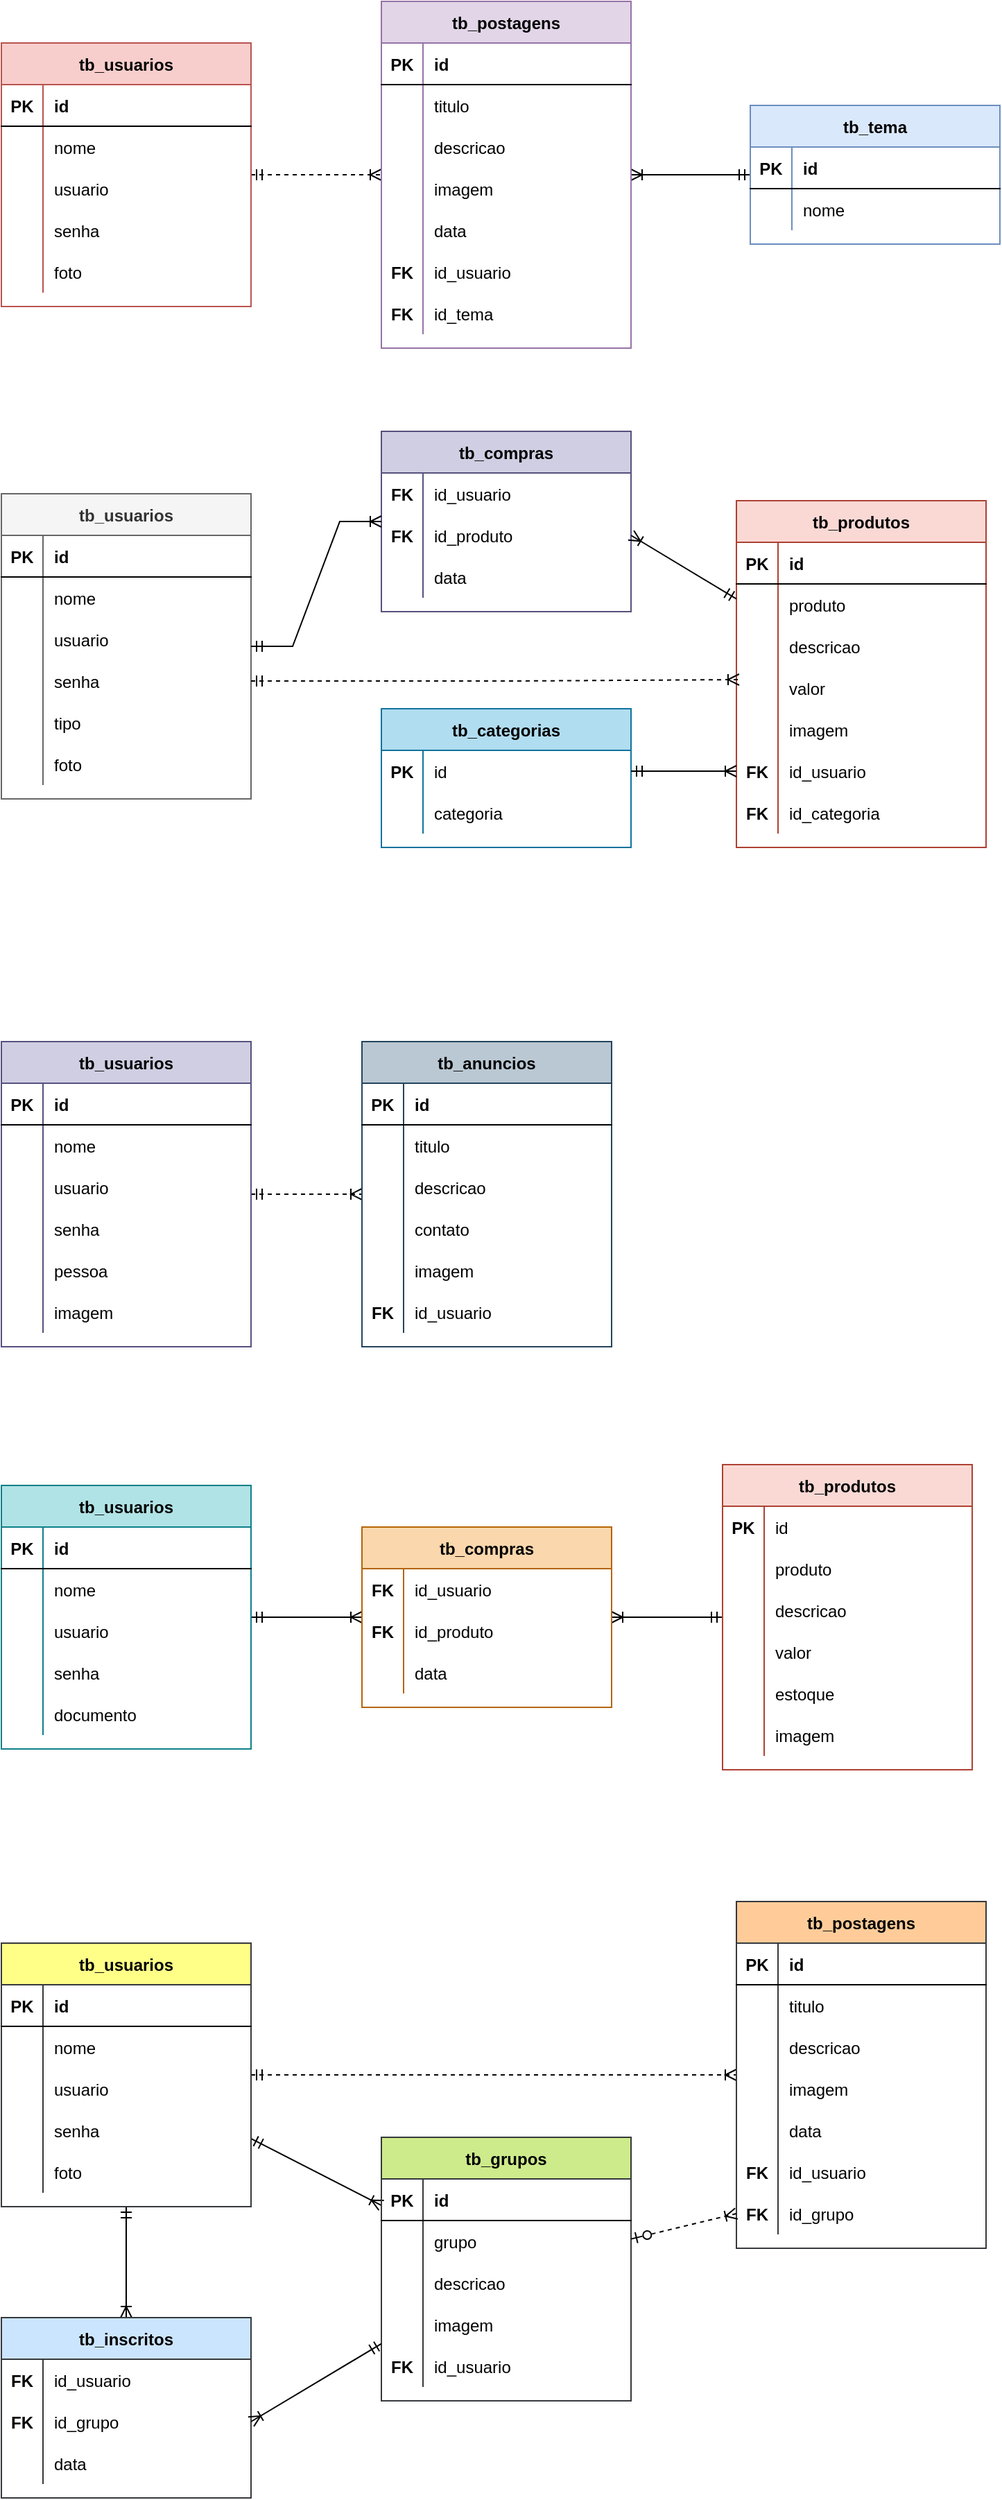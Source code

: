 <mxfile version="20.2.1" type="device"><diagram id="ZIdRXyMfwH2i0ri39xhz" name="Page-1"><mxGraphModel dx="491" dy="512" grid="1" gridSize="10" guides="1" tooltips="1" connect="1" arrows="1" fold="1" page="1" pageScale="1" pageWidth="827" pageHeight="1169" math="0" shadow="0"><root><mxCell id="0"/><mxCell id="1" parent="0"/><mxCell id="Ew3xpSvdO-RqDYrimofA-33" value="" style="rounded=0;orthogonalLoop=1;jettySize=auto;html=1;dashed=1;endArrow=ERoneToMany;endFill=0;startArrow=ERmandOne;startFill=0;" edge="1" parent="1" source="Ew3xpSvdO-RqDYrimofA-1" target="Ew3xpSvdO-RqDYrimofA-17"><mxGeometry relative="1" as="geometry"/></mxCell><mxCell id="Ew3xpSvdO-RqDYrimofA-1" value="tb_usuarios" style="shape=table;startSize=30;container=1;collapsible=1;childLayout=tableLayout;fixedRows=1;rowLines=0;fontStyle=1;align=center;resizeLast=1;fillColor=#f8cecc;strokeColor=#b85450;" vertex="1" parent="1"><mxGeometry x="50" y="70" width="180" height="190" as="geometry"/></mxCell><mxCell id="Ew3xpSvdO-RqDYrimofA-2" value="" style="shape=tableRow;horizontal=0;startSize=0;swimlaneHead=0;swimlaneBody=0;fillColor=none;collapsible=0;dropTarget=0;points=[[0,0.5],[1,0.5]];portConstraint=eastwest;top=0;left=0;right=0;bottom=1;" vertex="1" parent="Ew3xpSvdO-RqDYrimofA-1"><mxGeometry y="30" width="180" height="30" as="geometry"/></mxCell><mxCell id="Ew3xpSvdO-RqDYrimofA-3" value="PK" style="shape=partialRectangle;connectable=0;fillColor=none;top=0;left=0;bottom=0;right=0;fontStyle=1;overflow=hidden;" vertex="1" parent="Ew3xpSvdO-RqDYrimofA-2"><mxGeometry width="30" height="30" as="geometry"><mxRectangle width="30" height="30" as="alternateBounds"/></mxGeometry></mxCell><mxCell id="Ew3xpSvdO-RqDYrimofA-4" value="id " style="shape=partialRectangle;connectable=0;fillColor=none;top=0;left=0;bottom=0;right=0;align=left;spacingLeft=6;fontStyle=1;overflow=hidden;" vertex="1" parent="Ew3xpSvdO-RqDYrimofA-2"><mxGeometry x="30" width="150" height="30" as="geometry"><mxRectangle width="150" height="30" as="alternateBounds"/></mxGeometry></mxCell><mxCell id="Ew3xpSvdO-RqDYrimofA-5" value="" style="shape=tableRow;horizontal=0;startSize=0;swimlaneHead=0;swimlaneBody=0;fillColor=none;collapsible=0;dropTarget=0;points=[[0,0.5],[1,0.5]];portConstraint=eastwest;top=0;left=0;right=0;bottom=0;" vertex="1" parent="Ew3xpSvdO-RqDYrimofA-1"><mxGeometry y="60" width="180" height="30" as="geometry"/></mxCell><mxCell id="Ew3xpSvdO-RqDYrimofA-6" value="" style="shape=partialRectangle;connectable=0;fillColor=none;top=0;left=0;bottom=0;right=0;editable=1;overflow=hidden;" vertex="1" parent="Ew3xpSvdO-RqDYrimofA-5"><mxGeometry width="30" height="30" as="geometry"><mxRectangle width="30" height="30" as="alternateBounds"/></mxGeometry></mxCell><mxCell id="Ew3xpSvdO-RqDYrimofA-7" value="nome" style="shape=partialRectangle;connectable=0;fillColor=none;top=0;left=0;bottom=0;right=0;align=left;spacingLeft=6;overflow=hidden;" vertex="1" parent="Ew3xpSvdO-RqDYrimofA-5"><mxGeometry x="30" width="150" height="30" as="geometry"><mxRectangle width="150" height="30" as="alternateBounds"/></mxGeometry></mxCell><mxCell id="Ew3xpSvdO-RqDYrimofA-8" value="" style="shape=tableRow;horizontal=0;startSize=0;swimlaneHead=0;swimlaneBody=0;fillColor=none;collapsible=0;dropTarget=0;points=[[0,0.5],[1,0.5]];portConstraint=eastwest;top=0;left=0;right=0;bottom=0;" vertex="1" parent="Ew3xpSvdO-RqDYrimofA-1"><mxGeometry y="90" width="180" height="30" as="geometry"/></mxCell><mxCell id="Ew3xpSvdO-RqDYrimofA-9" value="" style="shape=partialRectangle;connectable=0;fillColor=none;top=0;left=0;bottom=0;right=0;editable=1;overflow=hidden;" vertex="1" parent="Ew3xpSvdO-RqDYrimofA-8"><mxGeometry width="30" height="30" as="geometry"><mxRectangle width="30" height="30" as="alternateBounds"/></mxGeometry></mxCell><mxCell id="Ew3xpSvdO-RqDYrimofA-10" value="usuario" style="shape=partialRectangle;connectable=0;fillColor=none;top=0;left=0;bottom=0;right=0;align=left;spacingLeft=6;overflow=hidden;" vertex="1" parent="Ew3xpSvdO-RqDYrimofA-8"><mxGeometry x="30" width="150" height="30" as="geometry"><mxRectangle width="150" height="30" as="alternateBounds"/></mxGeometry></mxCell><mxCell id="Ew3xpSvdO-RqDYrimofA-11" value="" style="shape=tableRow;horizontal=0;startSize=0;swimlaneHead=0;swimlaneBody=0;fillColor=none;collapsible=0;dropTarget=0;points=[[0,0.5],[1,0.5]];portConstraint=eastwest;top=0;left=0;right=0;bottom=0;" vertex="1" parent="Ew3xpSvdO-RqDYrimofA-1"><mxGeometry y="120" width="180" height="30" as="geometry"/></mxCell><mxCell id="Ew3xpSvdO-RqDYrimofA-12" value="" style="shape=partialRectangle;connectable=0;fillColor=none;top=0;left=0;bottom=0;right=0;editable=1;overflow=hidden;" vertex="1" parent="Ew3xpSvdO-RqDYrimofA-11"><mxGeometry width="30" height="30" as="geometry"><mxRectangle width="30" height="30" as="alternateBounds"/></mxGeometry></mxCell><mxCell id="Ew3xpSvdO-RqDYrimofA-13" value="senha" style="shape=partialRectangle;connectable=0;fillColor=none;top=0;left=0;bottom=0;right=0;align=left;spacingLeft=6;overflow=hidden;" vertex="1" parent="Ew3xpSvdO-RqDYrimofA-11"><mxGeometry x="30" width="150" height="30" as="geometry"><mxRectangle width="150" height="30" as="alternateBounds"/></mxGeometry></mxCell><mxCell id="Ew3xpSvdO-RqDYrimofA-14" value="" style="shape=tableRow;horizontal=0;startSize=0;swimlaneHead=0;swimlaneBody=0;fillColor=none;collapsible=0;dropTarget=0;points=[[0,0.5],[1,0.5]];portConstraint=eastwest;top=0;left=0;right=0;bottom=0;" vertex="1" parent="Ew3xpSvdO-RqDYrimofA-1"><mxGeometry y="150" width="180" height="30" as="geometry"/></mxCell><mxCell id="Ew3xpSvdO-RqDYrimofA-15" value="" style="shape=partialRectangle;connectable=0;fillColor=none;top=0;left=0;bottom=0;right=0;editable=1;overflow=hidden;" vertex="1" parent="Ew3xpSvdO-RqDYrimofA-14"><mxGeometry width="30" height="30" as="geometry"><mxRectangle width="30" height="30" as="alternateBounds"/></mxGeometry></mxCell><mxCell id="Ew3xpSvdO-RqDYrimofA-16" value="foto" style="shape=partialRectangle;connectable=0;fillColor=none;top=0;left=0;bottom=0;right=0;align=left;spacingLeft=6;overflow=hidden;" vertex="1" parent="Ew3xpSvdO-RqDYrimofA-14"><mxGeometry x="30" width="150" height="30" as="geometry"><mxRectangle width="150" height="30" as="alternateBounds"/></mxGeometry></mxCell><mxCell id="Ew3xpSvdO-RqDYrimofA-65" value="" style="edgeStyle=none;rounded=0;orthogonalLoop=1;jettySize=auto;html=1;startArrow=ERoneToMany;startFill=0;endArrow=ERmandOne;endFill=0;" edge="1" parent="1" source="Ew3xpSvdO-RqDYrimofA-17" target="Ew3xpSvdO-RqDYrimofA-43"><mxGeometry relative="1" as="geometry"/></mxCell><mxCell id="Ew3xpSvdO-RqDYrimofA-17" value="tb_postagens" style="shape=table;startSize=30;container=1;collapsible=1;childLayout=tableLayout;fixedRows=1;rowLines=0;fontStyle=1;align=center;resizeLast=1;fillColor=#e1d5e7;strokeColor=#9673a6;" vertex="1" parent="1"><mxGeometry x="324" y="40" width="180" height="250" as="geometry"/></mxCell><mxCell id="Ew3xpSvdO-RqDYrimofA-18" value="" style="shape=tableRow;horizontal=0;startSize=0;swimlaneHead=0;swimlaneBody=0;fillColor=none;collapsible=0;dropTarget=0;points=[[0,0.5],[1,0.5]];portConstraint=eastwest;top=0;left=0;right=0;bottom=1;" vertex="1" parent="Ew3xpSvdO-RqDYrimofA-17"><mxGeometry y="30" width="180" height="30" as="geometry"/></mxCell><mxCell id="Ew3xpSvdO-RqDYrimofA-19" value="PK" style="shape=partialRectangle;connectable=0;fillColor=none;top=0;left=0;bottom=0;right=0;fontStyle=1;overflow=hidden;" vertex="1" parent="Ew3xpSvdO-RqDYrimofA-18"><mxGeometry width="30" height="30" as="geometry"><mxRectangle width="30" height="30" as="alternateBounds"/></mxGeometry></mxCell><mxCell id="Ew3xpSvdO-RqDYrimofA-20" value="id " style="shape=partialRectangle;connectable=0;fillColor=none;top=0;left=0;bottom=0;right=0;align=left;spacingLeft=6;fontStyle=1;overflow=hidden;" vertex="1" parent="Ew3xpSvdO-RqDYrimofA-18"><mxGeometry x="30" width="150" height="30" as="geometry"><mxRectangle width="150" height="30" as="alternateBounds"/></mxGeometry></mxCell><mxCell id="Ew3xpSvdO-RqDYrimofA-21" value="" style="shape=tableRow;horizontal=0;startSize=0;swimlaneHead=0;swimlaneBody=0;fillColor=none;collapsible=0;dropTarget=0;points=[[0,0.5],[1,0.5]];portConstraint=eastwest;top=0;left=0;right=0;bottom=0;" vertex="1" parent="Ew3xpSvdO-RqDYrimofA-17"><mxGeometry y="60" width="180" height="30" as="geometry"/></mxCell><mxCell id="Ew3xpSvdO-RqDYrimofA-22" value="" style="shape=partialRectangle;connectable=0;fillColor=none;top=0;left=0;bottom=0;right=0;editable=1;overflow=hidden;" vertex="1" parent="Ew3xpSvdO-RqDYrimofA-21"><mxGeometry width="30" height="30" as="geometry"><mxRectangle width="30" height="30" as="alternateBounds"/></mxGeometry></mxCell><mxCell id="Ew3xpSvdO-RqDYrimofA-23" value="titulo" style="shape=partialRectangle;connectable=0;fillColor=none;top=0;left=0;bottom=0;right=0;align=left;spacingLeft=6;overflow=hidden;" vertex="1" parent="Ew3xpSvdO-RqDYrimofA-21"><mxGeometry x="30" width="150" height="30" as="geometry"><mxRectangle width="150" height="30" as="alternateBounds"/></mxGeometry></mxCell><mxCell id="Ew3xpSvdO-RqDYrimofA-24" value="" style="shape=tableRow;horizontal=0;startSize=0;swimlaneHead=0;swimlaneBody=0;fillColor=none;collapsible=0;dropTarget=0;points=[[0,0.5],[1,0.5]];portConstraint=eastwest;top=0;left=0;right=0;bottom=0;" vertex="1" parent="Ew3xpSvdO-RqDYrimofA-17"><mxGeometry y="90" width="180" height="30" as="geometry"/></mxCell><mxCell id="Ew3xpSvdO-RqDYrimofA-25" value="" style="shape=partialRectangle;connectable=0;fillColor=none;top=0;left=0;bottom=0;right=0;editable=1;overflow=hidden;" vertex="1" parent="Ew3xpSvdO-RqDYrimofA-24"><mxGeometry width="30" height="30" as="geometry"><mxRectangle width="30" height="30" as="alternateBounds"/></mxGeometry></mxCell><mxCell id="Ew3xpSvdO-RqDYrimofA-26" value="descricao" style="shape=partialRectangle;connectable=0;fillColor=none;top=0;left=0;bottom=0;right=0;align=left;spacingLeft=6;overflow=hidden;" vertex="1" parent="Ew3xpSvdO-RqDYrimofA-24"><mxGeometry x="30" width="150" height="30" as="geometry"><mxRectangle width="150" height="30" as="alternateBounds"/></mxGeometry></mxCell><mxCell id="Ew3xpSvdO-RqDYrimofA-27" value="" style="shape=tableRow;horizontal=0;startSize=0;swimlaneHead=0;swimlaneBody=0;fillColor=none;collapsible=0;dropTarget=0;points=[[0,0.5],[1,0.5]];portConstraint=eastwest;top=0;left=0;right=0;bottom=0;" vertex="1" parent="Ew3xpSvdO-RqDYrimofA-17"><mxGeometry y="120" width="180" height="30" as="geometry"/></mxCell><mxCell id="Ew3xpSvdO-RqDYrimofA-28" value="" style="shape=partialRectangle;connectable=0;fillColor=none;top=0;left=0;bottom=0;right=0;editable=1;overflow=hidden;" vertex="1" parent="Ew3xpSvdO-RqDYrimofA-27"><mxGeometry width="30" height="30" as="geometry"><mxRectangle width="30" height="30" as="alternateBounds"/></mxGeometry></mxCell><mxCell id="Ew3xpSvdO-RqDYrimofA-29" value="imagem" style="shape=partialRectangle;connectable=0;fillColor=none;top=0;left=0;bottom=0;right=0;align=left;spacingLeft=6;overflow=hidden;" vertex="1" parent="Ew3xpSvdO-RqDYrimofA-27"><mxGeometry x="30" width="150" height="30" as="geometry"><mxRectangle width="150" height="30" as="alternateBounds"/></mxGeometry></mxCell><mxCell id="Ew3xpSvdO-RqDYrimofA-30" value="" style="shape=tableRow;horizontal=0;startSize=0;swimlaneHead=0;swimlaneBody=0;fillColor=none;collapsible=0;dropTarget=0;points=[[0,0.5],[1,0.5]];portConstraint=eastwest;top=0;left=0;right=0;bottom=0;" vertex="1" parent="Ew3xpSvdO-RqDYrimofA-17"><mxGeometry y="150" width="180" height="30" as="geometry"/></mxCell><mxCell id="Ew3xpSvdO-RqDYrimofA-31" value="" style="shape=partialRectangle;connectable=0;fillColor=none;top=0;left=0;bottom=0;right=0;editable=1;overflow=hidden;" vertex="1" parent="Ew3xpSvdO-RqDYrimofA-30"><mxGeometry width="30" height="30" as="geometry"><mxRectangle width="30" height="30" as="alternateBounds"/></mxGeometry></mxCell><mxCell id="Ew3xpSvdO-RqDYrimofA-32" value="data" style="shape=partialRectangle;connectable=0;fillColor=none;top=0;left=0;bottom=0;right=0;align=left;spacingLeft=6;overflow=hidden;" vertex="1" parent="Ew3xpSvdO-RqDYrimofA-30"><mxGeometry x="30" width="150" height="30" as="geometry"><mxRectangle width="150" height="30" as="alternateBounds"/></mxGeometry></mxCell><mxCell id="Ew3xpSvdO-RqDYrimofA-34" value="" style="shape=tableRow;horizontal=0;startSize=0;swimlaneHead=0;swimlaneBody=0;fillColor=none;collapsible=0;dropTarget=0;points=[[0,0.5],[1,0.5]];portConstraint=eastwest;top=0;left=0;right=0;bottom=0;" vertex="1" parent="Ew3xpSvdO-RqDYrimofA-17"><mxGeometry y="180" width="180" height="30" as="geometry"/></mxCell><mxCell id="Ew3xpSvdO-RqDYrimofA-35" value="FK" style="shape=partialRectangle;connectable=0;fillColor=none;top=0;left=0;bottom=0;right=0;editable=1;overflow=hidden;fontStyle=1" vertex="1" parent="Ew3xpSvdO-RqDYrimofA-34"><mxGeometry width="30" height="30" as="geometry"><mxRectangle width="30" height="30" as="alternateBounds"/></mxGeometry></mxCell><mxCell id="Ew3xpSvdO-RqDYrimofA-36" value="id_usuario" style="shape=partialRectangle;connectable=0;fillColor=none;top=0;left=0;bottom=0;right=0;align=left;spacingLeft=6;overflow=hidden;" vertex="1" parent="Ew3xpSvdO-RqDYrimofA-34"><mxGeometry x="30" width="150" height="30" as="geometry"><mxRectangle width="150" height="30" as="alternateBounds"/></mxGeometry></mxCell><mxCell id="Ew3xpSvdO-RqDYrimofA-37" value="" style="shape=tableRow;horizontal=0;startSize=0;swimlaneHead=0;swimlaneBody=0;fillColor=none;collapsible=0;dropTarget=0;points=[[0,0.5],[1,0.5]];portConstraint=eastwest;top=0;left=0;right=0;bottom=0;" vertex="1" parent="Ew3xpSvdO-RqDYrimofA-17"><mxGeometry y="210" width="180" height="30" as="geometry"/></mxCell><mxCell id="Ew3xpSvdO-RqDYrimofA-38" value="FK" style="shape=partialRectangle;connectable=0;fillColor=none;top=0;left=0;bottom=0;right=0;editable=1;overflow=hidden;fontStyle=1" vertex="1" parent="Ew3xpSvdO-RqDYrimofA-37"><mxGeometry width="30" height="30" as="geometry"><mxRectangle width="30" height="30" as="alternateBounds"/></mxGeometry></mxCell><mxCell id="Ew3xpSvdO-RqDYrimofA-39" value="id_tema" style="shape=partialRectangle;connectable=0;fillColor=none;top=0;left=0;bottom=0;right=0;align=left;spacingLeft=6;overflow=hidden;" vertex="1" parent="Ew3xpSvdO-RqDYrimofA-37"><mxGeometry x="30" width="150" height="30" as="geometry"><mxRectangle width="150" height="30" as="alternateBounds"/></mxGeometry></mxCell><mxCell id="Ew3xpSvdO-RqDYrimofA-43" value="tb_tema" style="shape=table;startSize=30;container=1;collapsible=1;childLayout=tableLayout;fixedRows=1;rowLines=0;fontStyle=1;align=center;resizeLast=1;fillColor=#dae8fc;strokeColor=#6c8ebf;" vertex="1" parent="1"><mxGeometry x="590" y="115" width="180" height="100" as="geometry"/></mxCell><mxCell id="Ew3xpSvdO-RqDYrimofA-44" value="" style="shape=tableRow;horizontal=0;startSize=0;swimlaneHead=0;swimlaneBody=0;fillColor=none;collapsible=0;dropTarget=0;points=[[0,0.5],[1,0.5]];portConstraint=eastwest;top=0;left=0;right=0;bottom=1;" vertex="1" parent="Ew3xpSvdO-RqDYrimofA-43"><mxGeometry y="30" width="180" height="30" as="geometry"/></mxCell><mxCell id="Ew3xpSvdO-RqDYrimofA-45" value="PK" style="shape=partialRectangle;connectable=0;fillColor=none;top=0;left=0;bottom=0;right=0;fontStyle=1;overflow=hidden;" vertex="1" parent="Ew3xpSvdO-RqDYrimofA-44"><mxGeometry width="30" height="30" as="geometry"><mxRectangle width="30" height="30" as="alternateBounds"/></mxGeometry></mxCell><mxCell id="Ew3xpSvdO-RqDYrimofA-46" value="id " style="shape=partialRectangle;connectable=0;fillColor=none;top=0;left=0;bottom=0;right=0;align=left;spacingLeft=6;fontStyle=1;overflow=hidden;" vertex="1" parent="Ew3xpSvdO-RqDYrimofA-44"><mxGeometry x="30" width="150" height="30" as="geometry"><mxRectangle width="150" height="30" as="alternateBounds"/></mxGeometry></mxCell><mxCell id="Ew3xpSvdO-RqDYrimofA-47" value="" style="shape=tableRow;horizontal=0;startSize=0;swimlaneHead=0;swimlaneBody=0;fillColor=none;collapsible=0;dropTarget=0;points=[[0,0.5],[1,0.5]];portConstraint=eastwest;top=0;left=0;right=0;bottom=0;" vertex="1" parent="Ew3xpSvdO-RqDYrimofA-43"><mxGeometry y="60" width="180" height="30" as="geometry"/></mxCell><mxCell id="Ew3xpSvdO-RqDYrimofA-48" value="" style="shape=partialRectangle;connectable=0;fillColor=none;top=0;left=0;bottom=0;right=0;editable=1;overflow=hidden;" vertex="1" parent="Ew3xpSvdO-RqDYrimofA-47"><mxGeometry width="30" height="30" as="geometry"><mxRectangle width="30" height="30" as="alternateBounds"/></mxGeometry></mxCell><mxCell id="Ew3xpSvdO-RqDYrimofA-49" value="nome" style="shape=partialRectangle;connectable=0;fillColor=none;top=0;left=0;bottom=0;right=0;align=left;spacingLeft=6;overflow=hidden;" vertex="1" parent="Ew3xpSvdO-RqDYrimofA-47"><mxGeometry x="30" width="150" height="30" as="geometry"><mxRectangle width="150" height="30" as="alternateBounds"/></mxGeometry></mxCell><mxCell id="Ew3xpSvdO-RqDYrimofA-79" value="tb_usuarios" style="shape=table;startSize=30;container=1;collapsible=1;childLayout=tableLayout;fixedRows=1;rowLines=0;fontStyle=1;align=center;resizeLast=1;fillColor=#f5f5f5;strokeColor=#666666;fontColor=#333333;" vertex="1" parent="1"><mxGeometry x="50" y="395" width="180" height="220" as="geometry"/></mxCell><mxCell id="Ew3xpSvdO-RqDYrimofA-80" value="" style="shape=tableRow;horizontal=0;startSize=0;swimlaneHead=0;swimlaneBody=0;fillColor=none;collapsible=0;dropTarget=0;points=[[0,0.5],[1,0.5]];portConstraint=eastwest;top=0;left=0;right=0;bottom=1;" vertex="1" parent="Ew3xpSvdO-RqDYrimofA-79"><mxGeometry y="30" width="180" height="30" as="geometry"/></mxCell><mxCell id="Ew3xpSvdO-RqDYrimofA-81" value="PK" style="shape=partialRectangle;connectable=0;fillColor=none;top=0;left=0;bottom=0;right=0;fontStyle=1;overflow=hidden;" vertex="1" parent="Ew3xpSvdO-RqDYrimofA-80"><mxGeometry width="30" height="30" as="geometry"><mxRectangle width="30" height="30" as="alternateBounds"/></mxGeometry></mxCell><mxCell id="Ew3xpSvdO-RqDYrimofA-82" value="id " style="shape=partialRectangle;connectable=0;fillColor=none;top=0;left=0;bottom=0;right=0;align=left;spacingLeft=6;fontStyle=1;overflow=hidden;" vertex="1" parent="Ew3xpSvdO-RqDYrimofA-80"><mxGeometry x="30" width="150" height="30" as="geometry"><mxRectangle width="150" height="30" as="alternateBounds"/></mxGeometry></mxCell><mxCell id="Ew3xpSvdO-RqDYrimofA-83" value="" style="shape=tableRow;horizontal=0;startSize=0;swimlaneHead=0;swimlaneBody=0;fillColor=none;collapsible=0;dropTarget=0;points=[[0,0.5],[1,0.5]];portConstraint=eastwest;top=0;left=0;right=0;bottom=0;" vertex="1" parent="Ew3xpSvdO-RqDYrimofA-79"><mxGeometry y="60" width="180" height="30" as="geometry"/></mxCell><mxCell id="Ew3xpSvdO-RqDYrimofA-84" value="" style="shape=partialRectangle;connectable=0;fillColor=none;top=0;left=0;bottom=0;right=0;editable=1;overflow=hidden;" vertex="1" parent="Ew3xpSvdO-RqDYrimofA-83"><mxGeometry width="30" height="30" as="geometry"><mxRectangle width="30" height="30" as="alternateBounds"/></mxGeometry></mxCell><mxCell id="Ew3xpSvdO-RqDYrimofA-85" value="nome" style="shape=partialRectangle;connectable=0;fillColor=none;top=0;left=0;bottom=0;right=0;align=left;spacingLeft=6;overflow=hidden;" vertex="1" parent="Ew3xpSvdO-RqDYrimofA-83"><mxGeometry x="30" width="150" height="30" as="geometry"><mxRectangle width="150" height="30" as="alternateBounds"/></mxGeometry></mxCell><mxCell id="Ew3xpSvdO-RqDYrimofA-86" value="" style="shape=tableRow;horizontal=0;startSize=0;swimlaneHead=0;swimlaneBody=0;fillColor=none;collapsible=0;dropTarget=0;points=[[0,0.5],[1,0.5]];portConstraint=eastwest;top=0;left=0;right=0;bottom=0;" vertex="1" parent="Ew3xpSvdO-RqDYrimofA-79"><mxGeometry y="90" width="180" height="30" as="geometry"/></mxCell><mxCell id="Ew3xpSvdO-RqDYrimofA-87" value="" style="shape=partialRectangle;connectable=0;fillColor=none;top=0;left=0;bottom=0;right=0;editable=1;overflow=hidden;" vertex="1" parent="Ew3xpSvdO-RqDYrimofA-86"><mxGeometry width="30" height="30" as="geometry"><mxRectangle width="30" height="30" as="alternateBounds"/></mxGeometry></mxCell><mxCell id="Ew3xpSvdO-RqDYrimofA-88" value="usuario" style="shape=partialRectangle;connectable=0;fillColor=none;top=0;left=0;bottom=0;right=0;align=left;spacingLeft=6;overflow=hidden;" vertex="1" parent="Ew3xpSvdO-RqDYrimofA-86"><mxGeometry x="30" width="150" height="30" as="geometry"><mxRectangle width="150" height="30" as="alternateBounds"/></mxGeometry></mxCell><mxCell id="Ew3xpSvdO-RqDYrimofA-89" value="" style="shape=tableRow;horizontal=0;startSize=0;swimlaneHead=0;swimlaneBody=0;fillColor=none;collapsible=0;dropTarget=0;points=[[0,0.5],[1,0.5]];portConstraint=eastwest;top=0;left=0;right=0;bottom=0;" vertex="1" parent="Ew3xpSvdO-RqDYrimofA-79"><mxGeometry y="120" width="180" height="30" as="geometry"/></mxCell><mxCell id="Ew3xpSvdO-RqDYrimofA-90" value="" style="shape=partialRectangle;connectable=0;fillColor=none;top=0;left=0;bottom=0;right=0;editable=1;overflow=hidden;" vertex="1" parent="Ew3xpSvdO-RqDYrimofA-89"><mxGeometry width="30" height="30" as="geometry"><mxRectangle width="30" height="30" as="alternateBounds"/></mxGeometry></mxCell><mxCell id="Ew3xpSvdO-RqDYrimofA-91" value="senha" style="shape=partialRectangle;connectable=0;fillColor=none;top=0;left=0;bottom=0;right=0;align=left;spacingLeft=6;overflow=hidden;" vertex="1" parent="Ew3xpSvdO-RqDYrimofA-89"><mxGeometry x="30" width="150" height="30" as="geometry"><mxRectangle width="150" height="30" as="alternateBounds"/></mxGeometry></mxCell><mxCell id="Ew3xpSvdO-RqDYrimofA-92" value="" style="shape=tableRow;horizontal=0;startSize=0;swimlaneHead=0;swimlaneBody=0;fillColor=none;collapsible=0;dropTarget=0;points=[[0,0.5],[1,0.5]];portConstraint=eastwest;top=0;left=0;right=0;bottom=0;" vertex="1" parent="Ew3xpSvdO-RqDYrimofA-79"><mxGeometry y="150" width="180" height="30" as="geometry"/></mxCell><mxCell id="Ew3xpSvdO-RqDYrimofA-93" value="" style="shape=partialRectangle;connectable=0;fillColor=none;top=0;left=0;bottom=0;right=0;editable=1;overflow=hidden;" vertex="1" parent="Ew3xpSvdO-RqDYrimofA-92"><mxGeometry width="30" height="30" as="geometry"><mxRectangle width="30" height="30" as="alternateBounds"/></mxGeometry></mxCell><mxCell id="Ew3xpSvdO-RqDYrimofA-94" value="tipo" style="shape=partialRectangle;connectable=0;fillColor=none;top=0;left=0;bottom=0;right=0;align=left;spacingLeft=6;overflow=hidden;" vertex="1" parent="Ew3xpSvdO-RqDYrimofA-92"><mxGeometry x="30" width="150" height="30" as="geometry"><mxRectangle width="150" height="30" as="alternateBounds"/></mxGeometry></mxCell><mxCell id="Ew3xpSvdO-RqDYrimofA-95" value="" style="shape=tableRow;horizontal=0;startSize=0;swimlaneHead=0;swimlaneBody=0;fillColor=none;collapsible=0;dropTarget=0;points=[[0,0.5],[1,0.5]];portConstraint=eastwest;top=0;left=0;right=0;bottom=0;" vertex="1" parent="Ew3xpSvdO-RqDYrimofA-79"><mxGeometry y="180" width="180" height="30" as="geometry"/></mxCell><mxCell id="Ew3xpSvdO-RqDYrimofA-96" value="" style="shape=partialRectangle;connectable=0;fillColor=none;top=0;left=0;bottom=0;right=0;editable=1;overflow=hidden;" vertex="1" parent="Ew3xpSvdO-RqDYrimofA-95"><mxGeometry width="30" height="30" as="geometry"><mxRectangle width="30" height="30" as="alternateBounds"/></mxGeometry></mxCell><mxCell id="Ew3xpSvdO-RqDYrimofA-97" value="foto" style="shape=partialRectangle;connectable=0;fillColor=none;top=0;left=0;bottom=0;right=0;align=left;spacingLeft=6;overflow=hidden;" vertex="1" parent="Ew3xpSvdO-RqDYrimofA-95"><mxGeometry x="30" width="150" height="30" as="geometry"><mxRectangle width="150" height="30" as="alternateBounds"/></mxGeometry></mxCell><mxCell id="Ew3xpSvdO-RqDYrimofA-98" value="tb_compras" style="shape=table;startSize=30;container=1;collapsible=1;childLayout=tableLayout;fixedRows=1;rowLines=0;fontStyle=1;align=center;resizeLast=1;fillColor=#d0cee2;strokeColor=#56517e;" vertex="1" parent="1"><mxGeometry x="324" y="350" width="180" height="130" as="geometry"/></mxCell><mxCell id="Ew3xpSvdO-RqDYrimofA-102" value="" style="shape=tableRow;horizontal=0;startSize=0;swimlaneHead=0;swimlaneBody=0;fillColor=none;collapsible=0;dropTarget=0;points=[[0,0.5],[1,0.5]];portConstraint=eastwest;top=0;left=0;right=0;bottom=0;" vertex="1" parent="Ew3xpSvdO-RqDYrimofA-98"><mxGeometry y="30" width="180" height="30" as="geometry"/></mxCell><mxCell id="Ew3xpSvdO-RqDYrimofA-103" value="FK" style="shape=partialRectangle;connectable=0;fillColor=none;top=0;left=0;bottom=0;right=0;editable=1;overflow=hidden;fontStyle=1" vertex="1" parent="Ew3xpSvdO-RqDYrimofA-102"><mxGeometry width="30" height="30" as="geometry"><mxRectangle width="30" height="30" as="alternateBounds"/></mxGeometry></mxCell><mxCell id="Ew3xpSvdO-RqDYrimofA-104" value="id_usuario" style="shape=partialRectangle;connectable=0;fillColor=none;top=0;left=0;bottom=0;right=0;align=left;spacingLeft=6;overflow=hidden;" vertex="1" parent="Ew3xpSvdO-RqDYrimofA-102"><mxGeometry x="30" width="150" height="30" as="geometry"><mxRectangle width="150" height="30" as="alternateBounds"/></mxGeometry></mxCell><mxCell id="Ew3xpSvdO-RqDYrimofA-105" value="" style="shape=tableRow;horizontal=0;startSize=0;swimlaneHead=0;swimlaneBody=0;fillColor=none;collapsible=0;dropTarget=0;points=[[0,0.5],[1,0.5]];portConstraint=eastwest;top=0;left=0;right=0;bottom=0;" vertex="1" parent="Ew3xpSvdO-RqDYrimofA-98"><mxGeometry y="60" width="180" height="30" as="geometry"/></mxCell><mxCell id="Ew3xpSvdO-RqDYrimofA-106" value="FK" style="shape=partialRectangle;connectable=0;fillColor=none;top=0;left=0;bottom=0;right=0;editable=1;overflow=hidden;fontStyle=1" vertex="1" parent="Ew3xpSvdO-RqDYrimofA-105"><mxGeometry width="30" height="30" as="geometry"><mxRectangle width="30" height="30" as="alternateBounds"/></mxGeometry></mxCell><mxCell id="Ew3xpSvdO-RqDYrimofA-107" value="id_produto" style="shape=partialRectangle;connectable=0;fillColor=none;top=0;left=0;bottom=0;right=0;align=left;spacingLeft=6;overflow=hidden;" vertex="1" parent="Ew3xpSvdO-RqDYrimofA-105"><mxGeometry x="30" width="150" height="30" as="geometry"><mxRectangle width="150" height="30" as="alternateBounds"/></mxGeometry></mxCell><mxCell id="Ew3xpSvdO-RqDYrimofA-108" value="" style="shape=tableRow;horizontal=0;startSize=0;swimlaneHead=0;swimlaneBody=0;fillColor=none;collapsible=0;dropTarget=0;points=[[0,0.5],[1,0.5]];portConstraint=eastwest;top=0;left=0;right=0;bottom=0;" vertex="1" parent="Ew3xpSvdO-RqDYrimofA-98"><mxGeometry y="90" width="180" height="30" as="geometry"/></mxCell><mxCell id="Ew3xpSvdO-RqDYrimofA-109" value="" style="shape=partialRectangle;connectable=0;fillColor=none;top=0;left=0;bottom=0;right=0;editable=1;overflow=hidden;" vertex="1" parent="Ew3xpSvdO-RqDYrimofA-108"><mxGeometry width="30" height="30" as="geometry"><mxRectangle width="30" height="30" as="alternateBounds"/></mxGeometry></mxCell><mxCell id="Ew3xpSvdO-RqDYrimofA-110" value="data" style="shape=partialRectangle;connectable=0;fillColor=none;top=0;left=0;bottom=0;right=0;align=left;spacingLeft=6;overflow=hidden;" vertex="1" parent="Ew3xpSvdO-RqDYrimofA-108"><mxGeometry x="30" width="150" height="30" as="geometry"><mxRectangle width="150" height="30" as="alternateBounds"/></mxGeometry></mxCell><mxCell id="Ew3xpSvdO-RqDYrimofA-111" value="" style="edgeStyle=entityRelationEdgeStyle;fontSize=12;html=1;endArrow=ERoneToMany;startArrow=ERmandOne;rounded=0;" edge="1" parent="1" source="Ew3xpSvdO-RqDYrimofA-79" target="Ew3xpSvdO-RqDYrimofA-98"><mxGeometry width="100" height="100" relative="1" as="geometry"><mxPoint x="340" y="470" as="sourcePoint"/><mxPoint x="440" y="370" as="targetPoint"/></mxGeometry></mxCell><mxCell id="Ew3xpSvdO-RqDYrimofA-112" value="tb_produtos" style="shape=table;startSize=30;container=1;collapsible=1;childLayout=tableLayout;fixedRows=1;rowLines=0;fontStyle=1;align=center;resizeLast=1;fillColor=#fad9d5;strokeColor=#ae4132;" vertex="1" parent="1"><mxGeometry x="580" y="400" width="180" height="250" as="geometry"/></mxCell><mxCell id="Ew3xpSvdO-RqDYrimofA-113" value="" style="shape=tableRow;horizontal=0;startSize=0;swimlaneHead=0;swimlaneBody=0;fillColor=none;collapsible=0;dropTarget=0;points=[[0,0.5],[1,0.5]];portConstraint=eastwest;top=0;left=0;right=0;bottom=1;" vertex="1" parent="Ew3xpSvdO-RqDYrimofA-112"><mxGeometry y="30" width="180" height="30" as="geometry"/></mxCell><mxCell id="Ew3xpSvdO-RqDYrimofA-114" value="PK" style="shape=partialRectangle;connectable=0;fillColor=none;top=0;left=0;bottom=0;right=0;fontStyle=1;overflow=hidden;" vertex="1" parent="Ew3xpSvdO-RqDYrimofA-113"><mxGeometry width="30" height="30" as="geometry"><mxRectangle width="30" height="30" as="alternateBounds"/></mxGeometry></mxCell><mxCell id="Ew3xpSvdO-RqDYrimofA-115" value="id " style="shape=partialRectangle;connectable=0;fillColor=none;top=0;left=0;bottom=0;right=0;align=left;spacingLeft=6;fontStyle=1;overflow=hidden;" vertex="1" parent="Ew3xpSvdO-RqDYrimofA-113"><mxGeometry x="30" width="150" height="30" as="geometry"><mxRectangle width="150" height="30" as="alternateBounds"/></mxGeometry></mxCell><mxCell id="Ew3xpSvdO-RqDYrimofA-116" value="" style="shape=tableRow;horizontal=0;startSize=0;swimlaneHead=0;swimlaneBody=0;fillColor=none;collapsible=0;dropTarget=0;points=[[0,0.5],[1,0.5]];portConstraint=eastwest;top=0;left=0;right=0;bottom=0;" vertex="1" parent="Ew3xpSvdO-RqDYrimofA-112"><mxGeometry y="60" width="180" height="30" as="geometry"/></mxCell><mxCell id="Ew3xpSvdO-RqDYrimofA-117" value="" style="shape=partialRectangle;connectable=0;fillColor=none;top=0;left=0;bottom=0;right=0;editable=1;overflow=hidden;" vertex="1" parent="Ew3xpSvdO-RqDYrimofA-116"><mxGeometry width="30" height="30" as="geometry"><mxRectangle width="30" height="30" as="alternateBounds"/></mxGeometry></mxCell><mxCell id="Ew3xpSvdO-RqDYrimofA-118" value="produto" style="shape=partialRectangle;connectable=0;fillColor=none;top=0;left=0;bottom=0;right=0;align=left;spacingLeft=6;overflow=hidden;" vertex="1" parent="Ew3xpSvdO-RqDYrimofA-116"><mxGeometry x="30" width="150" height="30" as="geometry"><mxRectangle width="150" height="30" as="alternateBounds"/></mxGeometry></mxCell><mxCell id="Ew3xpSvdO-RqDYrimofA-119" value="" style="shape=tableRow;horizontal=0;startSize=0;swimlaneHead=0;swimlaneBody=0;fillColor=none;collapsible=0;dropTarget=0;points=[[0,0.5],[1,0.5]];portConstraint=eastwest;top=0;left=0;right=0;bottom=0;" vertex="1" parent="Ew3xpSvdO-RqDYrimofA-112"><mxGeometry y="90" width="180" height="30" as="geometry"/></mxCell><mxCell id="Ew3xpSvdO-RqDYrimofA-120" value="" style="shape=partialRectangle;connectable=0;fillColor=none;top=0;left=0;bottom=0;right=0;editable=1;overflow=hidden;" vertex="1" parent="Ew3xpSvdO-RqDYrimofA-119"><mxGeometry width="30" height="30" as="geometry"><mxRectangle width="30" height="30" as="alternateBounds"/></mxGeometry></mxCell><mxCell id="Ew3xpSvdO-RqDYrimofA-121" value="descricao" style="shape=partialRectangle;connectable=0;fillColor=none;top=0;left=0;bottom=0;right=0;align=left;spacingLeft=6;overflow=hidden;" vertex="1" parent="Ew3xpSvdO-RqDYrimofA-119"><mxGeometry x="30" width="150" height="30" as="geometry"><mxRectangle width="150" height="30" as="alternateBounds"/></mxGeometry></mxCell><mxCell id="Ew3xpSvdO-RqDYrimofA-122" value="" style="shape=tableRow;horizontal=0;startSize=0;swimlaneHead=0;swimlaneBody=0;fillColor=none;collapsible=0;dropTarget=0;points=[[0,0.5],[1,0.5]];portConstraint=eastwest;top=0;left=0;right=0;bottom=0;" vertex="1" parent="Ew3xpSvdO-RqDYrimofA-112"><mxGeometry y="120" width="180" height="30" as="geometry"/></mxCell><mxCell id="Ew3xpSvdO-RqDYrimofA-123" value="" style="shape=partialRectangle;connectable=0;fillColor=none;top=0;left=0;bottom=0;right=0;editable=1;overflow=hidden;" vertex="1" parent="Ew3xpSvdO-RqDYrimofA-122"><mxGeometry width="30" height="30" as="geometry"><mxRectangle width="30" height="30" as="alternateBounds"/></mxGeometry></mxCell><mxCell id="Ew3xpSvdO-RqDYrimofA-124" value="valor" style="shape=partialRectangle;connectable=0;fillColor=none;top=0;left=0;bottom=0;right=0;align=left;spacingLeft=6;overflow=hidden;" vertex="1" parent="Ew3xpSvdO-RqDYrimofA-122"><mxGeometry x="30" width="150" height="30" as="geometry"><mxRectangle width="150" height="30" as="alternateBounds"/></mxGeometry></mxCell><mxCell id="Ew3xpSvdO-RqDYrimofA-125" value="" style="shape=tableRow;horizontal=0;startSize=0;swimlaneHead=0;swimlaneBody=0;fillColor=none;collapsible=0;dropTarget=0;points=[[0,0.5],[1,0.5]];portConstraint=eastwest;top=0;left=0;right=0;bottom=0;" vertex="1" parent="Ew3xpSvdO-RqDYrimofA-112"><mxGeometry y="150" width="180" height="30" as="geometry"/></mxCell><mxCell id="Ew3xpSvdO-RqDYrimofA-126" value="" style="shape=partialRectangle;connectable=0;fillColor=none;top=0;left=0;bottom=0;right=0;editable=1;overflow=hidden;" vertex="1" parent="Ew3xpSvdO-RqDYrimofA-125"><mxGeometry width="30" height="30" as="geometry"><mxRectangle width="30" height="30" as="alternateBounds"/></mxGeometry></mxCell><mxCell id="Ew3xpSvdO-RqDYrimofA-127" value="imagem" style="shape=partialRectangle;connectable=0;fillColor=none;top=0;left=0;bottom=0;right=0;align=left;spacingLeft=6;overflow=hidden;" vertex="1" parent="Ew3xpSvdO-RqDYrimofA-125"><mxGeometry x="30" width="150" height="30" as="geometry"><mxRectangle width="150" height="30" as="alternateBounds"/></mxGeometry></mxCell><mxCell id="Ew3xpSvdO-RqDYrimofA-128" value="" style="shape=tableRow;horizontal=0;startSize=0;swimlaneHead=0;swimlaneBody=0;fillColor=none;collapsible=0;dropTarget=0;points=[[0,0.5],[1,0.5]];portConstraint=eastwest;top=0;left=0;right=0;bottom=0;" vertex="1" parent="Ew3xpSvdO-RqDYrimofA-112"><mxGeometry y="180" width="180" height="30" as="geometry"/></mxCell><mxCell id="Ew3xpSvdO-RqDYrimofA-129" value="FK" style="shape=partialRectangle;connectable=0;fillColor=none;top=0;left=0;bottom=0;right=0;editable=1;overflow=hidden;fontStyle=1" vertex="1" parent="Ew3xpSvdO-RqDYrimofA-128"><mxGeometry width="30" height="30" as="geometry"><mxRectangle width="30" height="30" as="alternateBounds"/></mxGeometry></mxCell><mxCell id="Ew3xpSvdO-RqDYrimofA-130" value="id_usuario" style="shape=partialRectangle;connectable=0;fillColor=none;top=0;left=0;bottom=0;right=0;align=left;spacingLeft=6;overflow=hidden;" vertex="1" parent="Ew3xpSvdO-RqDYrimofA-128"><mxGeometry x="30" width="150" height="30" as="geometry"><mxRectangle width="150" height="30" as="alternateBounds"/></mxGeometry></mxCell><mxCell id="Ew3xpSvdO-RqDYrimofA-144" value="" style="shape=tableRow;horizontal=0;startSize=0;swimlaneHead=0;swimlaneBody=0;fillColor=none;collapsible=0;dropTarget=0;points=[[0,0.5],[1,0.5]];portConstraint=eastwest;top=0;left=0;right=0;bottom=0;" vertex="1" parent="Ew3xpSvdO-RqDYrimofA-112"><mxGeometry y="210" width="180" height="30" as="geometry"/></mxCell><mxCell id="Ew3xpSvdO-RqDYrimofA-145" value="FK" style="shape=partialRectangle;connectable=0;fillColor=none;top=0;left=0;bottom=0;right=0;editable=1;overflow=hidden;fontStyle=1" vertex="1" parent="Ew3xpSvdO-RqDYrimofA-144"><mxGeometry width="30" height="30" as="geometry"><mxRectangle width="30" height="30" as="alternateBounds"/></mxGeometry></mxCell><mxCell id="Ew3xpSvdO-RqDYrimofA-146" value="id_categoria" style="shape=partialRectangle;connectable=0;fillColor=none;top=0;left=0;bottom=0;right=0;align=left;spacingLeft=6;overflow=hidden;" vertex="1" parent="Ew3xpSvdO-RqDYrimofA-144"><mxGeometry x="30" width="150" height="30" as="geometry"><mxRectangle width="150" height="30" as="alternateBounds"/></mxGeometry></mxCell><mxCell id="Ew3xpSvdO-RqDYrimofA-131" style="edgeStyle=none;rounded=0;orthogonalLoop=1;jettySize=auto;html=1;exitX=1;exitY=0.5;exitDx=0;exitDy=0;startArrow=ERoneToMany;startFill=0;endArrow=ERmandOne;endFill=0;" edge="1" parent="1" source="Ew3xpSvdO-RqDYrimofA-105" target="Ew3xpSvdO-RqDYrimofA-112"><mxGeometry relative="1" as="geometry"/></mxCell><mxCell id="Ew3xpSvdO-RqDYrimofA-132" value="tb_categorias" style="shape=table;startSize=30;container=1;collapsible=1;childLayout=tableLayout;fixedRows=1;rowLines=0;fontStyle=1;align=center;resizeLast=1;fillColor=#b1ddf0;strokeColor=#10739e;" vertex="1" parent="1"><mxGeometry x="324" y="550" width="180" height="100" as="geometry"/></mxCell><mxCell id="Ew3xpSvdO-RqDYrimofA-133" value="" style="shape=tableRow;horizontal=0;startSize=0;swimlaneHead=0;swimlaneBody=0;fillColor=none;collapsible=0;dropTarget=0;points=[[0,0.5],[1,0.5]];portConstraint=eastwest;top=0;left=0;right=0;bottom=0;" vertex="1" parent="Ew3xpSvdO-RqDYrimofA-132"><mxGeometry y="30" width="180" height="30" as="geometry"/></mxCell><mxCell id="Ew3xpSvdO-RqDYrimofA-134" value="PK" style="shape=partialRectangle;connectable=0;fillColor=none;top=0;left=0;bottom=0;right=0;editable=1;overflow=hidden;fontStyle=1" vertex="1" parent="Ew3xpSvdO-RqDYrimofA-133"><mxGeometry width="30" height="30" as="geometry"><mxRectangle width="30" height="30" as="alternateBounds"/></mxGeometry></mxCell><mxCell id="Ew3xpSvdO-RqDYrimofA-135" value="id" style="shape=partialRectangle;connectable=0;fillColor=none;top=0;left=0;bottom=0;right=0;align=left;spacingLeft=6;overflow=hidden;" vertex="1" parent="Ew3xpSvdO-RqDYrimofA-133"><mxGeometry x="30" width="150" height="30" as="geometry"><mxRectangle width="150" height="30" as="alternateBounds"/></mxGeometry></mxCell><mxCell id="Ew3xpSvdO-RqDYrimofA-136" value="" style="shape=tableRow;horizontal=0;startSize=0;swimlaneHead=0;swimlaneBody=0;fillColor=none;collapsible=0;dropTarget=0;points=[[0,0.5],[1,0.5]];portConstraint=eastwest;top=0;left=0;right=0;bottom=0;" vertex="1" parent="Ew3xpSvdO-RqDYrimofA-132"><mxGeometry y="60" width="180" height="30" as="geometry"/></mxCell><mxCell id="Ew3xpSvdO-RqDYrimofA-137" value="" style="shape=partialRectangle;connectable=0;fillColor=none;top=0;left=0;bottom=0;right=0;editable=1;overflow=hidden;fontStyle=1" vertex="1" parent="Ew3xpSvdO-RqDYrimofA-136"><mxGeometry width="30" height="30" as="geometry"><mxRectangle width="30" height="30" as="alternateBounds"/></mxGeometry></mxCell><mxCell id="Ew3xpSvdO-RqDYrimofA-138" value="categoria" style="shape=partialRectangle;connectable=0;fillColor=none;top=0;left=0;bottom=0;right=0;align=left;spacingLeft=6;overflow=hidden;" vertex="1" parent="Ew3xpSvdO-RqDYrimofA-136"><mxGeometry x="30" width="150" height="30" as="geometry"><mxRectangle width="150" height="30" as="alternateBounds"/></mxGeometry></mxCell><mxCell id="Ew3xpSvdO-RqDYrimofA-142" style="edgeStyle=none;rounded=0;orthogonalLoop=1;jettySize=auto;html=1;startArrow=ERmandOne;startFill=0;endArrow=ERoneToMany;endFill=0;entryX=0.011;entryY=0.3;entryDx=0;entryDy=0;entryPerimeter=0;dashed=1;" edge="1" parent="1" source="Ew3xpSvdO-RqDYrimofA-89" target="Ew3xpSvdO-RqDYrimofA-122"><mxGeometry relative="1" as="geometry"><mxPoint x="260" y="560" as="sourcePoint"/><Array as="points"><mxPoint x="420" y="530"/></Array></mxGeometry></mxCell><mxCell id="Ew3xpSvdO-RqDYrimofA-143" style="edgeStyle=none;rounded=0;orthogonalLoop=1;jettySize=auto;html=1;exitX=1;exitY=0.5;exitDx=0;exitDy=0;entryX=0;entryY=0.5;entryDx=0;entryDy=0;startArrow=ERmandOne;startFill=0;endArrow=ERoneToMany;endFill=0;" edge="1" parent="1" source="Ew3xpSvdO-RqDYrimofA-133" target="Ew3xpSvdO-RqDYrimofA-128"><mxGeometry relative="1" as="geometry"/></mxCell><mxCell id="Ew3xpSvdO-RqDYrimofA-185" value="" style="edgeStyle=none;rounded=0;orthogonalLoop=1;jettySize=auto;html=1;startArrow=ERmandOne;startFill=0;endArrow=ERoneToMany;endFill=0;dashed=1;" edge="1" parent="1" source="Ew3xpSvdO-RqDYrimofA-147" target="Ew3xpSvdO-RqDYrimofA-166"><mxGeometry relative="1" as="geometry"/></mxCell><mxCell id="Ew3xpSvdO-RqDYrimofA-147" value="tb_usuarios" style="shape=table;startSize=30;container=1;collapsible=1;childLayout=tableLayout;fixedRows=1;rowLines=0;fontStyle=1;align=center;resizeLast=1;fillColor=#d0cee2;strokeColor=#56517e;" vertex="1" parent="1"><mxGeometry x="50" y="790" width="180" height="220" as="geometry"/></mxCell><mxCell id="Ew3xpSvdO-RqDYrimofA-148" value="" style="shape=tableRow;horizontal=0;startSize=0;swimlaneHead=0;swimlaneBody=0;fillColor=none;collapsible=0;dropTarget=0;points=[[0,0.5],[1,0.5]];portConstraint=eastwest;top=0;left=0;right=0;bottom=1;" vertex="1" parent="Ew3xpSvdO-RqDYrimofA-147"><mxGeometry y="30" width="180" height="30" as="geometry"/></mxCell><mxCell id="Ew3xpSvdO-RqDYrimofA-149" value="PK" style="shape=partialRectangle;connectable=0;fillColor=none;top=0;left=0;bottom=0;right=0;fontStyle=1;overflow=hidden;" vertex="1" parent="Ew3xpSvdO-RqDYrimofA-148"><mxGeometry width="30" height="30" as="geometry"><mxRectangle width="30" height="30" as="alternateBounds"/></mxGeometry></mxCell><mxCell id="Ew3xpSvdO-RqDYrimofA-150" value="id " style="shape=partialRectangle;connectable=0;fillColor=none;top=0;left=0;bottom=0;right=0;align=left;spacingLeft=6;fontStyle=1;overflow=hidden;" vertex="1" parent="Ew3xpSvdO-RqDYrimofA-148"><mxGeometry x="30" width="150" height="30" as="geometry"><mxRectangle width="150" height="30" as="alternateBounds"/></mxGeometry></mxCell><mxCell id="Ew3xpSvdO-RqDYrimofA-151" value="" style="shape=tableRow;horizontal=0;startSize=0;swimlaneHead=0;swimlaneBody=0;fillColor=none;collapsible=0;dropTarget=0;points=[[0,0.5],[1,0.5]];portConstraint=eastwest;top=0;left=0;right=0;bottom=0;" vertex="1" parent="Ew3xpSvdO-RqDYrimofA-147"><mxGeometry y="60" width="180" height="30" as="geometry"/></mxCell><mxCell id="Ew3xpSvdO-RqDYrimofA-152" value="" style="shape=partialRectangle;connectable=0;fillColor=none;top=0;left=0;bottom=0;right=0;editable=1;overflow=hidden;" vertex="1" parent="Ew3xpSvdO-RqDYrimofA-151"><mxGeometry width="30" height="30" as="geometry"><mxRectangle width="30" height="30" as="alternateBounds"/></mxGeometry></mxCell><mxCell id="Ew3xpSvdO-RqDYrimofA-153" value="nome" style="shape=partialRectangle;connectable=0;fillColor=none;top=0;left=0;bottom=0;right=0;align=left;spacingLeft=6;overflow=hidden;" vertex="1" parent="Ew3xpSvdO-RqDYrimofA-151"><mxGeometry x="30" width="150" height="30" as="geometry"><mxRectangle width="150" height="30" as="alternateBounds"/></mxGeometry></mxCell><mxCell id="Ew3xpSvdO-RqDYrimofA-154" value="" style="shape=tableRow;horizontal=0;startSize=0;swimlaneHead=0;swimlaneBody=0;fillColor=none;collapsible=0;dropTarget=0;points=[[0,0.5],[1,0.5]];portConstraint=eastwest;top=0;left=0;right=0;bottom=0;" vertex="1" parent="Ew3xpSvdO-RqDYrimofA-147"><mxGeometry y="90" width="180" height="30" as="geometry"/></mxCell><mxCell id="Ew3xpSvdO-RqDYrimofA-155" value="" style="shape=partialRectangle;connectable=0;fillColor=none;top=0;left=0;bottom=0;right=0;editable=1;overflow=hidden;" vertex="1" parent="Ew3xpSvdO-RqDYrimofA-154"><mxGeometry width="30" height="30" as="geometry"><mxRectangle width="30" height="30" as="alternateBounds"/></mxGeometry></mxCell><mxCell id="Ew3xpSvdO-RqDYrimofA-156" value="usuario" style="shape=partialRectangle;connectable=0;fillColor=none;top=0;left=0;bottom=0;right=0;align=left;spacingLeft=6;overflow=hidden;" vertex="1" parent="Ew3xpSvdO-RqDYrimofA-154"><mxGeometry x="30" width="150" height="30" as="geometry"><mxRectangle width="150" height="30" as="alternateBounds"/></mxGeometry></mxCell><mxCell id="Ew3xpSvdO-RqDYrimofA-157" value="" style="shape=tableRow;horizontal=0;startSize=0;swimlaneHead=0;swimlaneBody=0;fillColor=none;collapsible=0;dropTarget=0;points=[[0,0.5],[1,0.5]];portConstraint=eastwest;top=0;left=0;right=0;bottom=0;" vertex="1" parent="Ew3xpSvdO-RqDYrimofA-147"><mxGeometry y="120" width="180" height="30" as="geometry"/></mxCell><mxCell id="Ew3xpSvdO-RqDYrimofA-158" value="" style="shape=partialRectangle;connectable=0;fillColor=none;top=0;left=0;bottom=0;right=0;editable=1;overflow=hidden;" vertex="1" parent="Ew3xpSvdO-RqDYrimofA-157"><mxGeometry width="30" height="30" as="geometry"><mxRectangle width="30" height="30" as="alternateBounds"/></mxGeometry></mxCell><mxCell id="Ew3xpSvdO-RqDYrimofA-159" value="senha" style="shape=partialRectangle;connectable=0;fillColor=none;top=0;left=0;bottom=0;right=0;align=left;spacingLeft=6;overflow=hidden;" vertex="1" parent="Ew3xpSvdO-RqDYrimofA-157"><mxGeometry x="30" width="150" height="30" as="geometry"><mxRectangle width="150" height="30" as="alternateBounds"/></mxGeometry></mxCell><mxCell id="Ew3xpSvdO-RqDYrimofA-160" value="" style="shape=tableRow;horizontal=0;startSize=0;swimlaneHead=0;swimlaneBody=0;fillColor=none;collapsible=0;dropTarget=0;points=[[0,0.5],[1,0.5]];portConstraint=eastwest;top=0;left=0;right=0;bottom=0;" vertex="1" parent="Ew3xpSvdO-RqDYrimofA-147"><mxGeometry y="150" width="180" height="30" as="geometry"/></mxCell><mxCell id="Ew3xpSvdO-RqDYrimofA-161" value="" style="shape=partialRectangle;connectable=0;fillColor=none;top=0;left=0;bottom=0;right=0;editable=1;overflow=hidden;" vertex="1" parent="Ew3xpSvdO-RqDYrimofA-160"><mxGeometry width="30" height="30" as="geometry"><mxRectangle width="30" height="30" as="alternateBounds"/></mxGeometry></mxCell><mxCell id="Ew3xpSvdO-RqDYrimofA-162" value="pessoa" style="shape=partialRectangle;connectable=0;fillColor=none;top=0;left=0;bottom=0;right=0;align=left;spacingLeft=6;overflow=hidden;" vertex="1" parent="Ew3xpSvdO-RqDYrimofA-160"><mxGeometry x="30" width="150" height="30" as="geometry"><mxRectangle width="150" height="30" as="alternateBounds"/></mxGeometry></mxCell><mxCell id="Ew3xpSvdO-RqDYrimofA-163" value="" style="shape=tableRow;horizontal=0;startSize=0;swimlaneHead=0;swimlaneBody=0;fillColor=none;collapsible=0;dropTarget=0;points=[[0,0.5],[1,0.5]];portConstraint=eastwest;top=0;left=0;right=0;bottom=0;" vertex="1" parent="Ew3xpSvdO-RqDYrimofA-147"><mxGeometry y="180" width="180" height="30" as="geometry"/></mxCell><mxCell id="Ew3xpSvdO-RqDYrimofA-164" value="" style="shape=partialRectangle;connectable=0;fillColor=none;top=0;left=0;bottom=0;right=0;editable=1;overflow=hidden;" vertex="1" parent="Ew3xpSvdO-RqDYrimofA-163"><mxGeometry width="30" height="30" as="geometry"><mxRectangle width="30" height="30" as="alternateBounds"/></mxGeometry></mxCell><mxCell id="Ew3xpSvdO-RqDYrimofA-165" value="imagem" style="shape=partialRectangle;connectable=0;fillColor=none;top=0;left=0;bottom=0;right=0;align=left;spacingLeft=6;overflow=hidden;" vertex="1" parent="Ew3xpSvdO-RqDYrimofA-163"><mxGeometry x="30" width="150" height="30" as="geometry"><mxRectangle width="150" height="30" as="alternateBounds"/></mxGeometry></mxCell><mxCell id="Ew3xpSvdO-RqDYrimofA-166" value="tb_anuncios" style="shape=table;startSize=30;container=1;collapsible=1;childLayout=tableLayout;fixedRows=1;rowLines=0;fontStyle=1;align=center;resizeLast=1;fillColor=#bac8d3;strokeColor=#23445d;" vertex="1" parent="1"><mxGeometry x="310" y="790" width="180" height="220" as="geometry"/></mxCell><mxCell id="Ew3xpSvdO-RqDYrimofA-167" value="" style="shape=tableRow;horizontal=0;startSize=0;swimlaneHead=0;swimlaneBody=0;fillColor=none;collapsible=0;dropTarget=0;points=[[0,0.5],[1,0.5]];portConstraint=eastwest;top=0;left=0;right=0;bottom=1;" vertex="1" parent="Ew3xpSvdO-RqDYrimofA-166"><mxGeometry y="30" width="180" height="30" as="geometry"/></mxCell><mxCell id="Ew3xpSvdO-RqDYrimofA-168" value="PK" style="shape=partialRectangle;connectable=0;fillColor=none;top=0;left=0;bottom=0;right=0;fontStyle=1;overflow=hidden;" vertex="1" parent="Ew3xpSvdO-RqDYrimofA-167"><mxGeometry width="30" height="30" as="geometry"><mxRectangle width="30" height="30" as="alternateBounds"/></mxGeometry></mxCell><mxCell id="Ew3xpSvdO-RqDYrimofA-169" value="id " style="shape=partialRectangle;connectable=0;fillColor=none;top=0;left=0;bottom=0;right=0;align=left;spacingLeft=6;fontStyle=1;overflow=hidden;" vertex="1" parent="Ew3xpSvdO-RqDYrimofA-167"><mxGeometry x="30" width="150" height="30" as="geometry"><mxRectangle width="150" height="30" as="alternateBounds"/></mxGeometry></mxCell><mxCell id="Ew3xpSvdO-RqDYrimofA-170" value="" style="shape=tableRow;horizontal=0;startSize=0;swimlaneHead=0;swimlaneBody=0;fillColor=none;collapsible=0;dropTarget=0;points=[[0,0.5],[1,0.5]];portConstraint=eastwest;top=0;left=0;right=0;bottom=0;" vertex="1" parent="Ew3xpSvdO-RqDYrimofA-166"><mxGeometry y="60" width="180" height="30" as="geometry"/></mxCell><mxCell id="Ew3xpSvdO-RqDYrimofA-171" value="                " style="shape=partialRectangle;connectable=0;fillColor=none;top=0;left=0;bottom=0;right=0;editable=1;overflow=hidden;" vertex="1" parent="Ew3xpSvdO-RqDYrimofA-170"><mxGeometry width="30" height="30" as="geometry"><mxRectangle width="30" height="30" as="alternateBounds"/></mxGeometry></mxCell><mxCell id="Ew3xpSvdO-RqDYrimofA-172" value="titulo" style="shape=partialRectangle;connectable=0;fillColor=none;top=0;left=0;bottom=0;right=0;align=left;spacingLeft=6;overflow=hidden;" vertex="1" parent="Ew3xpSvdO-RqDYrimofA-170"><mxGeometry x="30" width="150" height="30" as="geometry"><mxRectangle width="150" height="30" as="alternateBounds"/></mxGeometry></mxCell><mxCell id="Ew3xpSvdO-RqDYrimofA-173" value="" style="shape=tableRow;horizontal=0;startSize=0;swimlaneHead=0;swimlaneBody=0;fillColor=none;collapsible=0;dropTarget=0;points=[[0,0.5],[1,0.5]];portConstraint=eastwest;top=0;left=0;right=0;bottom=0;" vertex="1" parent="Ew3xpSvdO-RqDYrimofA-166"><mxGeometry y="90" width="180" height="30" as="geometry"/></mxCell><mxCell id="Ew3xpSvdO-RqDYrimofA-174" value="" style="shape=partialRectangle;connectable=0;fillColor=none;top=0;left=0;bottom=0;right=0;editable=1;overflow=hidden;" vertex="1" parent="Ew3xpSvdO-RqDYrimofA-173"><mxGeometry width="30" height="30" as="geometry"><mxRectangle width="30" height="30" as="alternateBounds"/></mxGeometry></mxCell><mxCell id="Ew3xpSvdO-RqDYrimofA-175" value="descricao" style="shape=partialRectangle;connectable=0;fillColor=none;top=0;left=0;bottom=0;right=0;align=left;spacingLeft=6;overflow=hidden;" vertex="1" parent="Ew3xpSvdO-RqDYrimofA-173"><mxGeometry x="30" width="150" height="30" as="geometry"><mxRectangle width="150" height="30" as="alternateBounds"/></mxGeometry></mxCell><mxCell id="Ew3xpSvdO-RqDYrimofA-176" value="" style="shape=tableRow;horizontal=0;startSize=0;swimlaneHead=0;swimlaneBody=0;fillColor=none;collapsible=0;dropTarget=0;points=[[0,0.5],[1,0.5]];portConstraint=eastwest;top=0;left=0;right=0;bottom=0;" vertex="1" parent="Ew3xpSvdO-RqDYrimofA-166"><mxGeometry y="120" width="180" height="30" as="geometry"/></mxCell><mxCell id="Ew3xpSvdO-RqDYrimofA-177" value="" style="shape=partialRectangle;connectable=0;fillColor=none;top=0;left=0;bottom=0;right=0;editable=1;overflow=hidden;" vertex="1" parent="Ew3xpSvdO-RqDYrimofA-176"><mxGeometry width="30" height="30" as="geometry"><mxRectangle width="30" height="30" as="alternateBounds"/></mxGeometry></mxCell><mxCell id="Ew3xpSvdO-RqDYrimofA-178" value="contato" style="shape=partialRectangle;connectable=0;fillColor=none;top=0;left=0;bottom=0;right=0;align=left;spacingLeft=6;overflow=hidden;" vertex="1" parent="Ew3xpSvdO-RqDYrimofA-176"><mxGeometry x="30" width="150" height="30" as="geometry"><mxRectangle width="150" height="30" as="alternateBounds"/></mxGeometry></mxCell><mxCell id="Ew3xpSvdO-RqDYrimofA-179" value="" style="shape=tableRow;horizontal=0;startSize=0;swimlaneHead=0;swimlaneBody=0;fillColor=none;collapsible=0;dropTarget=0;points=[[0,0.5],[1,0.5]];portConstraint=eastwest;top=0;left=0;right=0;bottom=0;" vertex="1" parent="Ew3xpSvdO-RqDYrimofA-166"><mxGeometry y="150" width="180" height="30" as="geometry"/></mxCell><mxCell id="Ew3xpSvdO-RqDYrimofA-180" value="" style="shape=partialRectangle;connectable=0;fillColor=none;top=0;left=0;bottom=0;right=0;editable=1;overflow=hidden;" vertex="1" parent="Ew3xpSvdO-RqDYrimofA-179"><mxGeometry width="30" height="30" as="geometry"><mxRectangle width="30" height="30" as="alternateBounds"/></mxGeometry></mxCell><mxCell id="Ew3xpSvdO-RqDYrimofA-181" value="imagem" style="shape=partialRectangle;connectable=0;fillColor=none;top=0;left=0;bottom=0;right=0;align=left;spacingLeft=6;overflow=hidden;" vertex="1" parent="Ew3xpSvdO-RqDYrimofA-179"><mxGeometry x="30" width="150" height="30" as="geometry"><mxRectangle width="150" height="30" as="alternateBounds"/></mxGeometry></mxCell><mxCell id="Ew3xpSvdO-RqDYrimofA-182" value="" style="shape=tableRow;horizontal=0;startSize=0;swimlaneHead=0;swimlaneBody=0;fillColor=none;collapsible=0;dropTarget=0;points=[[0,0.5],[1,0.5]];portConstraint=eastwest;top=0;left=0;right=0;bottom=0;" vertex="1" parent="Ew3xpSvdO-RqDYrimofA-166"><mxGeometry y="180" width="180" height="30" as="geometry"/></mxCell><mxCell id="Ew3xpSvdO-RqDYrimofA-183" value="FK" style="shape=partialRectangle;connectable=0;fillColor=none;top=0;left=0;bottom=0;right=0;editable=1;overflow=hidden;fontStyle=1" vertex="1" parent="Ew3xpSvdO-RqDYrimofA-182"><mxGeometry width="30" height="30" as="geometry"><mxRectangle width="30" height="30" as="alternateBounds"/></mxGeometry></mxCell><mxCell id="Ew3xpSvdO-RqDYrimofA-184" value="id_usuario" style="shape=partialRectangle;connectable=0;fillColor=none;top=0;left=0;bottom=0;right=0;align=left;spacingLeft=6;overflow=hidden;" vertex="1" parent="Ew3xpSvdO-RqDYrimofA-182"><mxGeometry x="30" width="150" height="30" as="geometry"><mxRectangle width="150" height="30" as="alternateBounds"/></mxGeometry></mxCell><mxCell id="Ew3xpSvdO-RqDYrimofA-221" value="" style="edgeStyle=none;rounded=0;orthogonalLoop=1;jettySize=auto;html=1;startArrow=ERmandOne;startFill=0;endArrow=ERoneToMany;endFill=0;" edge="1" parent="1" source="Ew3xpSvdO-RqDYrimofA-186" target="Ew3xpSvdO-RqDYrimofA-205"><mxGeometry relative="1" as="geometry"/></mxCell><mxCell id="Ew3xpSvdO-RqDYrimofA-186" value="tb_usuarios" style="shape=table;startSize=30;container=1;collapsible=1;childLayout=tableLayout;fixedRows=1;rowLines=0;fontStyle=1;align=center;resizeLast=1;fillColor=#b0e3e6;strokeColor=#0e8088;" vertex="1" parent="1"><mxGeometry x="50" y="1110" width="180" height="190" as="geometry"/></mxCell><mxCell id="Ew3xpSvdO-RqDYrimofA-187" value="" style="shape=tableRow;horizontal=0;startSize=0;swimlaneHead=0;swimlaneBody=0;fillColor=none;collapsible=0;dropTarget=0;points=[[0,0.5],[1,0.5]];portConstraint=eastwest;top=0;left=0;right=0;bottom=1;" vertex="1" parent="Ew3xpSvdO-RqDYrimofA-186"><mxGeometry y="30" width="180" height="30" as="geometry"/></mxCell><mxCell id="Ew3xpSvdO-RqDYrimofA-188" value="PK" style="shape=partialRectangle;connectable=0;fillColor=none;top=0;left=0;bottom=0;right=0;fontStyle=1;overflow=hidden;" vertex="1" parent="Ew3xpSvdO-RqDYrimofA-187"><mxGeometry width="30" height="30" as="geometry"><mxRectangle width="30" height="30" as="alternateBounds"/></mxGeometry></mxCell><mxCell id="Ew3xpSvdO-RqDYrimofA-189" value="id " style="shape=partialRectangle;connectable=0;fillColor=none;top=0;left=0;bottom=0;right=0;align=left;spacingLeft=6;fontStyle=1;overflow=hidden;" vertex="1" parent="Ew3xpSvdO-RqDYrimofA-187"><mxGeometry x="30" width="150" height="30" as="geometry"><mxRectangle width="150" height="30" as="alternateBounds"/></mxGeometry></mxCell><mxCell id="Ew3xpSvdO-RqDYrimofA-190" value="" style="shape=tableRow;horizontal=0;startSize=0;swimlaneHead=0;swimlaneBody=0;fillColor=none;collapsible=0;dropTarget=0;points=[[0,0.5],[1,0.5]];portConstraint=eastwest;top=0;left=0;right=0;bottom=0;" vertex="1" parent="Ew3xpSvdO-RqDYrimofA-186"><mxGeometry y="60" width="180" height="30" as="geometry"/></mxCell><mxCell id="Ew3xpSvdO-RqDYrimofA-191" value="" style="shape=partialRectangle;connectable=0;fillColor=none;top=0;left=0;bottom=0;right=0;editable=1;overflow=hidden;" vertex="1" parent="Ew3xpSvdO-RqDYrimofA-190"><mxGeometry width="30" height="30" as="geometry"><mxRectangle width="30" height="30" as="alternateBounds"/></mxGeometry></mxCell><mxCell id="Ew3xpSvdO-RqDYrimofA-192" value="nome" style="shape=partialRectangle;connectable=0;fillColor=none;top=0;left=0;bottom=0;right=0;align=left;spacingLeft=6;overflow=hidden;" vertex="1" parent="Ew3xpSvdO-RqDYrimofA-190"><mxGeometry x="30" width="150" height="30" as="geometry"><mxRectangle width="150" height="30" as="alternateBounds"/></mxGeometry></mxCell><mxCell id="Ew3xpSvdO-RqDYrimofA-193" value="" style="shape=tableRow;horizontal=0;startSize=0;swimlaneHead=0;swimlaneBody=0;fillColor=none;collapsible=0;dropTarget=0;points=[[0,0.5],[1,0.5]];portConstraint=eastwest;top=0;left=0;right=0;bottom=0;" vertex="1" parent="Ew3xpSvdO-RqDYrimofA-186"><mxGeometry y="90" width="180" height="30" as="geometry"/></mxCell><mxCell id="Ew3xpSvdO-RqDYrimofA-194" value="" style="shape=partialRectangle;connectable=0;fillColor=none;top=0;left=0;bottom=0;right=0;editable=1;overflow=hidden;" vertex="1" parent="Ew3xpSvdO-RqDYrimofA-193"><mxGeometry width="30" height="30" as="geometry"><mxRectangle width="30" height="30" as="alternateBounds"/></mxGeometry></mxCell><mxCell id="Ew3xpSvdO-RqDYrimofA-195" value="usuario" style="shape=partialRectangle;connectable=0;fillColor=none;top=0;left=0;bottom=0;right=0;align=left;spacingLeft=6;overflow=hidden;" vertex="1" parent="Ew3xpSvdO-RqDYrimofA-193"><mxGeometry x="30" width="150" height="30" as="geometry"><mxRectangle width="150" height="30" as="alternateBounds"/></mxGeometry></mxCell><mxCell id="Ew3xpSvdO-RqDYrimofA-196" value="" style="shape=tableRow;horizontal=0;startSize=0;swimlaneHead=0;swimlaneBody=0;fillColor=none;collapsible=0;dropTarget=0;points=[[0,0.5],[1,0.5]];portConstraint=eastwest;top=0;left=0;right=0;bottom=0;" vertex="1" parent="Ew3xpSvdO-RqDYrimofA-186"><mxGeometry y="120" width="180" height="30" as="geometry"/></mxCell><mxCell id="Ew3xpSvdO-RqDYrimofA-197" value="" style="shape=partialRectangle;connectable=0;fillColor=none;top=0;left=0;bottom=0;right=0;editable=1;overflow=hidden;" vertex="1" parent="Ew3xpSvdO-RqDYrimofA-196"><mxGeometry width="30" height="30" as="geometry"><mxRectangle width="30" height="30" as="alternateBounds"/></mxGeometry></mxCell><mxCell id="Ew3xpSvdO-RqDYrimofA-198" value="senha" style="shape=partialRectangle;connectable=0;fillColor=none;top=0;left=0;bottom=0;right=0;align=left;spacingLeft=6;overflow=hidden;" vertex="1" parent="Ew3xpSvdO-RqDYrimofA-196"><mxGeometry x="30" width="150" height="30" as="geometry"><mxRectangle width="150" height="30" as="alternateBounds"/></mxGeometry></mxCell><mxCell id="Ew3xpSvdO-RqDYrimofA-199" value="" style="shape=tableRow;horizontal=0;startSize=0;swimlaneHead=0;swimlaneBody=0;fillColor=none;collapsible=0;dropTarget=0;points=[[0,0.5],[1,0.5]];portConstraint=eastwest;top=0;left=0;right=0;bottom=0;" vertex="1" parent="Ew3xpSvdO-RqDYrimofA-186"><mxGeometry y="150" width="180" height="30" as="geometry"/></mxCell><mxCell id="Ew3xpSvdO-RqDYrimofA-200" value="" style="shape=partialRectangle;connectable=0;fillColor=none;top=0;left=0;bottom=0;right=0;editable=1;overflow=hidden;" vertex="1" parent="Ew3xpSvdO-RqDYrimofA-199"><mxGeometry width="30" height="30" as="geometry"><mxRectangle width="30" height="30" as="alternateBounds"/></mxGeometry></mxCell><mxCell id="Ew3xpSvdO-RqDYrimofA-201" value="documento" style="shape=partialRectangle;connectable=0;fillColor=none;top=0;left=0;bottom=0;right=0;align=left;spacingLeft=6;overflow=hidden;" vertex="1" parent="Ew3xpSvdO-RqDYrimofA-199"><mxGeometry x="30" width="150" height="30" as="geometry"><mxRectangle width="150" height="30" as="alternateBounds"/></mxGeometry></mxCell><mxCell id="Ew3xpSvdO-RqDYrimofA-232" value="" style="edgeStyle=none;rounded=0;orthogonalLoop=1;jettySize=auto;html=1;startArrow=ERoneToMany;startFill=0;endArrow=ERmandOne;endFill=0;" edge="1" parent="1" source="Ew3xpSvdO-RqDYrimofA-205" target="Ew3xpSvdO-RqDYrimofA-222"><mxGeometry relative="1" as="geometry"/></mxCell><mxCell id="Ew3xpSvdO-RqDYrimofA-205" value="tb_compras" style="shape=table;startSize=30;container=1;collapsible=1;childLayout=tableLayout;fixedRows=1;rowLines=0;fontStyle=1;align=center;resizeLast=1;fillColor=#fad7ac;strokeColor=#b46504;" vertex="1" parent="1"><mxGeometry x="310" y="1140" width="180" height="130" as="geometry"/></mxCell><mxCell id="Ew3xpSvdO-RqDYrimofA-212" value="" style="shape=tableRow;horizontal=0;startSize=0;swimlaneHead=0;swimlaneBody=0;fillColor=none;collapsible=0;dropTarget=0;points=[[0,0.5],[1,0.5]];portConstraint=eastwest;top=0;left=0;right=0;bottom=0;" vertex="1" parent="Ew3xpSvdO-RqDYrimofA-205"><mxGeometry y="30" width="180" height="30" as="geometry"/></mxCell><mxCell id="Ew3xpSvdO-RqDYrimofA-213" value="FK" style="shape=partialRectangle;connectable=0;fillColor=none;top=0;left=0;bottom=0;right=0;editable=1;overflow=hidden;fontStyle=1" vertex="1" parent="Ew3xpSvdO-RqDYrimofA-212"><mxGeometry width="30" height="30" as="geometry"><mxRectangle width="30" height="30" as="alternateBounds"/></mxGeometry></mxCell><mxCell id="Ew3xpSvdO-RqDYrimofA-214" value="id_usuario" style="shape=partialRectangle;connectable=0;fillColor=none;top=0;left=0;bottom=0;right=0;align=left;spacingLeft=6;overflow=hidden;" vertex="1" parent="Ew3xpSvdO-RqDYrimofA-212"><mxGeometry x="30" width="150" height="30" as="geometry"><mxRectangle width="150" height="30" as="alternateBounds"/></mxGeometry></mxCell><mxCell id="Ew3xpSvdO-RqDYrimofA-215" value="" style="shape=tableRow;horizontal=0;startSize=0;swimlaneHead=0;swimlaneBody=0;fillColor=none;collapsible=0;dropTarget=0;points=[[0,0.5],[1,0.5]];portConstraint=eastwest;top=0;left=0;right=0;bottom=0;" vertex="1" parent="Ew3xpSvdO-RqDYrimofA-205"><mxGeometry y="60" width="180" height="30" as="geometry"/></mxCell><mxCell id="Ew3xpSvdO-RqDYrimofA-216" value="FK" style="shape=partialRectangle;connectable=0;fillColor=none;top=0;left=0;bottom=0;right=0;editable=1;overflow=hidden;fontStyle=1" vertex="1" parent="Ew3xpSvdO-RqDYrimofA-215"><mxGeometry width="30" height="30" as="geometry"><mxRectangle width="30" height="30" as="alternateBounds"/></mxGeometry></mxCell><mxCell id="Ew3xpSvdO-RqDYrimofA-217" value="id_produto" style="shape=partialRectangle;connectable=0;fillColor=none;top=0;left=0;bottom=0;right=0;align=left;spacingLeft=6;overflow=hidden;" vertex="1" parent="Ew3xpSvdO-RqDYrimofA-215"><mxGeometry x="30" width="150" height="30" as="geometry"><mxRectangle width="150" height="30" as="alternateBounds"/></mxGeometry></mxCell><mxCell id="Ew3xpSvdO-RqDYrimofA-218" value="" style="shape=tableRow;horizontal=0;startSize=0;swimlaneHead=0;swimlaneBody=0;fillColor=none;collapsible=0;dropTarget=0;points=[[0,0.5],[1,0.5]];portConstraint=eastwest;top=0;left=0;right=0;bottom=0;" vertex="1" parent="Ew3xpSvdO-RqDYrimofA-205"><mxGeometry y="90" width="180" height="30" as="geometry"/></mxCell><mxCell id="Ew3xpSvdO-RqDYrimofA-219" value="" style="shape=partialRectangle;connectable=0;fillColor=none;top=0;left=0;bottom=0;right=0;editable=1;overflow=hidden;" vertex="1" parent="Ew3xpSvdO-RqDYrimofA-218"><mxGeometry width="30" height="30" as="geometry"><mxRectangle width="30" height="30" as="alternateBounds"/></mxGeometry></mxCell><mxCell id="Ew3xpSvdO-RqDYrimofA-220" value="data" style="shape=partialRectangle;connectable=0;fillColor=none;top=0;left=0;bottom=0;right=0;align=left;spacingLeft=6;overflow=hidden;" vertex="1" parent="Ew3xpSvdO-RqDYrimofA-218"><mxGeometry x="30" width="150" height="30" as="geometry"><mxRectangle width="150" height="30" as="alternateBounds"/></mxGeometry></mxCell><mxCell id="Ew3xpSvdO-RqDYrimofA-222" value="tb_produtos" style="shape=table;startSize=30;container=1;collapsible=1;childLayout=tableLayout;fixedRows=1;rowLines=0;fontStyle=1;align=center;resizeLast=1;fillColor=#fad9d5;strokeColor=#ae4132;" vertex="1" parent="1"><mxGeometry x="570" y="1095" width="180" height="220" as="geometry"/></mxCell><mxCell id="Ew3xpSvdO-RqDYrimofA-223" value="" style="shape=tableRow;horizontal=0;startSize=0;swimlaneHead=0;swimlaneBody=0;fillColor=none;collapsible=0;dropTarget=0;points=[[0,0.5],[1,0.5]];portConstraint=eastwest;top=0;left=0;right=0;bottom=0;" vertex="1" parent="Ew3xpSvdO-RqDYrimofA-222"><mxGeometry y="30" width="180" height="30" as="geometry"/></mxCell><mxCell id="Ew3xpSvdO-RqDYrimofA-224" value="PK" style="shape=partialRectangle;connectable=0;fillColor=none;top=0;left=0;bottom=0;right=0;editable=1;overflow=hidden;fontStyle=1" vertex="1" parent="Ew3xpSvdO-RqDYrimofA-223"><mxGeometry width="30" height="30" as="geometry"><mxRectangle width="30" height="30" as="alternateBounds"/></mxGeometry></mxCell><mxCell id="Ew3xpSvdO-RqDYrimofA-225" value="id" style="shape=partialRectangle;connectable=0;fillColor=none;top=0;left=0;bottom=0;right=0;align=left;spacingLeft=6;overflow=hidden;" vertex="1" parent="Ew3xpSvdO-RqDYrimofA-223"><mxGeometry x="30" width="150" height="30" as="geometry"><mxRectangle width="150" height="30" as="alternateBounds"/></mxGeometry></mxCell><mxCell id="Ew3xpSvdO-RqDYrimofA-226" value="" style="shape=tableRow;horizontal=0;startSize=0;swimlaneHead=0;swimlaneBody=0;fillColor=none;collapsible=0;dropTarget=0;points=[[0,0.5],[1,0.5]];portConstraint=eastwest;top=0;left=0;right=0;bottom=0;" vertex="1" parent="Ew3xpSvdO-RqDYrimofA-222"><mxGeometry y="60" width="180" height="30" as="geometry"/></mxCell><mxCell id="Ew3xpSvdO-RqDYrimofA-227" value="" style="shape=partialRectangle;connectable=0;fillColor=none;top=0;left=0;bottom=0;right=0;editable=1;overflow=hidden;fontStyle=1" vertex="1" parent="Ew3xpSvdO-RqDYrimofA-226"><mxGeometry width="30" height="30" as="geometry"><mxRectangle width="30" height="30" as="alternateBounds"/></mxGeometry></mxCell><mxCell id="Ew3xpSvdO-RqDYrimofA-228" value="produto" style="shape=partialRectangle;connectable=0;fillColor=none;top=0;left=0;bottom=0;right=0;align=left;spacingLeft=6;overflow=hidden;" vertex="1" parent="Ew3xpSvdO-RqDYrimofA-226"><mxGeometry x="30" width="150" height="30" as="geometry"><mxRectangle width="150" height="30" as="alternateBounds"/></mxGeometry></mxCell><mxCell id="Ew3xpSvdO-RqDYrimofA-229" value="" style="shape=tableRow;horizontal=0;startSize=0;swimlaneHead=0;swimlaneBody=0;fillColor=none;collapsible=0;dropTarget=0;points=[[0,0.5],[1,0.5]];portConstraint=eastwest;top=0;left=0;right=0;bottom=0;" vertex="1" parent="Ew3xpSvdO-RqDYrimofA-222"><mxGeometry y="90" width="180" height="30" as="geometry"/></mxCell><mxCell id="Ew3xpSvdO-RqDYrimofA-230" value="" style="shape=partialRectangle;connectable=0;fillColor=none;top=0;left=0;bottom=0;right=0;editable=1;overflow=hidden;" vertex="1" parent="Ew3xpSvdO-RqDYrimofA-229"><mxGeometry width="30" height="30" as="geometry"><mxRectangle width="30" height="30" as="alternateBounds"/></mxGeometry></mxCell><mxCell id="Ew3xpSvdO-RqDYrimofA-231" value="descricao" style="shape=partialRectangle;connectable=0;fillColor=none;top=0;left=0;bottom=0;right=0;align=left;spacingLeft=6;overflow=hidden;" vertex="1" parent="Ew3xpSvdO-RqDYrimofA-229"><mxGeometry x="30" width="150" height="30" as="geometry"><mxRectangle width="150" height="30" as="alternateBounds"/></mxGeometry></mxCell><mxCell id="Ew3xpSvdO-RqDYrimofA-233" value="" style="shape=tableRow;horizontal=0;startSize=0;swimlaneHead=0;swimlaneBody=0;fillColor=none;collapsible=0;dropTarget=0;points=[[0,0.5],[1,0.5]];portConstraint=eastwest;top=0;left=0;right=0;bottom=0;" vertex="1" parent="Ew3xpSvdO-RqDYrimofA-222"><mxGeometry y="120" width="180" height="30" as="geometry"/></mxCell><mxCell id="Ew3xpSvdO-RqDYrimofA-234" value="" style="shape=partialRectangle;connectable=0;fillColor=none;top=0;left=0;bottom=0;right=0;editable=1;overflow=hidden;" vertex="1" parent="Ew3xpSvdO-RqDYrimofA-233"><mxGeometry width="30" height="30" as="geometry"><mxRectangle width="30" height="30" as="alternateBounds"/></mxGeometry></mxCell><mxCell id="Ew3xpSvdO-RqDYrimofA-235" value="valor" style="shape=partialRectangle;connectable=0;fillColor=none;top=0;left=0;bottom=0;right=0;align=left;spacingLeft=6;overflow=hidden;" vertex="1" parent="Ew3xpSvdO-RqDYrimofA-233"><mxGeometry x="30" width="150" height="30" as="geometry"><mxRectangle width="150" height="30" as="alternateBounds"/></mxGeometry></mxCell><mxCell id="Ew3xpSvdO-RqDYrimofA-236" value="" style="shape=tableRow;horizontal=0;startSize=0;swimlaneHead=0;swimlaneBody=0;fillColor=none;collapsible=0;dropTarget=0;points=[[0,0.5],[1,0.5]];portConstraint=eastwest;top=0;left=0;right=0;bottom=0;" vertex="1" parent="Ew3xpSvdO-RqDYrimofA-222"><mxGeometry y="150" width="180" height="30" as="geometry"/></mxCell><mxCell id="Ew3xpSvdO-RqDYrimofA-237" value="" style="shape=partialRectangle;connectable=0;fillColor=none;top=0;left=0;bottom=0;right=0;editable=1;overflow=hidden;" vertex="1" parent="Ew3xpSvdO-RqDYrimofA-236"><mxGeometry width="30" height="30" as="geometry"><mxRectangle width="30" height="30" as="alternateBounds"/></mxGeometry></mxCell><mxCell id="Ew3xpSvdO-RqDYrimofA-238" value="estoque" style="shape=partialRectangle;connectable=0;fillColor=none;top=0;left=0;bottom=0;right=0;align=left;spacingLeft=6;overflow=hidden;" vertex="1" parent="Ew3xpSvdO-RqDYrimofA-236"><mxGeometry x="30" width="150" height="30" as="geometry"><mxRectangle width="150" height="30" as="alternateBounds"/></mxGeometry></mxCell><mxCell id="Ew3xpSvdO-RqDYrimofA-239" value="" style="shape=tableRow;horizontal=0;startSize=0;swimlaneHead=0;swimlaneBody=0;fillColor=none;collapsible=0;dropTarget=0;points=[[0,0.5],[1,0.5]];portConstraint=eastwest;top=0;left=0;right=0;bottom=0;" vertex="1" parent="Ew3xpSvdO-RqDYrimofA-222"><mxGeometry y="180" width="180" height="30" as="geometry"/></mxCell><mxCell id="Ew3xpSvdO-RqDYrimofA-240" value="" style="shape=partialRectangle;connectable=0;fillColor=none;top=0;left=0;bottom=0;right=0;editable=1;overflow=hidden;" vertex="1" parent="Ew3xpSvdO-RqDYrimofA-239"><mxGeometry width="30" height="30" as="geometry"><mxRectangle width="30" height="30" as="alternateBounds"/></mxGeometry></mxCell><mxCell id="Ew3xpSvdO-RqDYrimofA-241" value="imagem" style="shape=partialRectangle;connectable=0;fillColor=none;top=0;left=0;bottom=0;right=0;align=left;spacingLeft=6;overflow=hidden;" vertex="1" parent="Ew3xpSvdO-RqDYrimofA-239"><mxGeometry x="30" width="150" height="30" as="geometry"><mxRectangle width="150" height="30" as="alternateBounds"/></mxGeometry></mxCell><mxCell id="Ew3xpSvdO-RqDYrimofA-287" value="" style="edgeStyle=none;rounded=0;orthogonalLoop=1;jettySize=auto;html=1;startArrow=ERmandOne;startFill=0;endArrow=ERoneToMany;endFill=0;" edge="1" parent="1" source="Ew3xpSvdO-RqDYrimofA-255" target="Ew3xpSvdO-RqDYrimofA-271"><mxGeometry relative="1" as="geometry"/></mxCell><mxCell id="Ew3xpSvdO-RqDYrimofA-304" value="" style="edgeStyle=none;rounded=0;orthogonalLoop=1;jettySize=auto;html=1;startArrow=ERmandOne;startFill=0;endArrow=ERoneToMany;endFill=0;dashed=1;" edge="1" parent="1" source="Ew3xpSvdO-RqDYrimofA-255" target="Ew3xpSvdO-RqDYrimofA-288"><mxGeometry relative="1" as="geometry"/></mxCell><mxCell id="Ew3xpSvdO-RqDYrimofA-329" value="" style="edgeStyle=none;rounded=0;orthogonalLoop=1;jettySize=auto;html=1;startArrow=ERmandOne;startFill=0;endArrow=ERoneToMany;endFill=0;strokeColor=default;" edge="1" parent="1" source="Ew3xpSvdO-RqDYrimofA-255" target="Ew3xpSvdO-RqDYrimofA-313"><mxGeometry relative="1" as="geometry"/></mxCell><mxCell id="Ew3xpSvdO-RqDYrimofA-255" value="tb_usuarios" style="shape=table;startSize=30;container=1;collapsible=1;childLayout=tableLayout;fixedRows=1;rowLines=0;fontStyle=1;align=center;resizeLast=1;fillColor=#ffff88;strokeColor=#36393d;" vertex="1" parent="1"><mxGeometry x="50" y="1440" width="180" height="190" as="geometry"/></mxCell><mxCell id="Ew3xpSvdO-RqDYrimofA-256" value="" style="shape=tableRow;horizontal=0;startSize=0;swimlaneHead=0;swimlaneBody=0;fillColor=none;collapsible=0;dropTarget=0;points=[[0,0.5],[1,0.5]];portConstraint=eastwest;top=0;left=0;right=0;bottom=1;" vertex="1" parent="Ew3xpSvdO-RqDYrimofA-255"><mxGeometry y="30" width="180" height="30" as="geometry"/></mxCell><mxCell id="Ew3xpSvdO-RqDYrimofA-257" value="PK" style="shape=partialRectangle;connectable=0;fillColor=none;top=0;left=0;bottom=0;right=0;fontStyle=1;overflow=hidden;" vertex="1" parent="Ew3xpSvdO-RqDYrimofA-256"><mxGeometry width="30" height="30" as="geometry"><mxRectangle width="30" height="30" as="alternateBounds"/></mxGeometry></mxCell><mxCell id="Ew3xpSvdO-RqDYrimofA-258" value="id " style="shape=partialRectangle;connectable=0;fillColor=none;top=0;left=0;bottom=0;right=0;align=left;spacingLeft=6;fontStyle=1;overflow=hidden;" vertex="1" parent="Ew3xpSvdO-RqDYrimofA-256"><mxGeometry x="30" width="150" height="30" as="geometry"><mxRectangle width="150" height="30" as="alternateBounds"/></mxGeometry></mxCell><mxCell id="Ew3xpSvdO-RqDYrimofA-259" value="" style="shape=tableRow;horizontal=0;startSize=0;swimlaneHead=0;swimlaneBody=0;fillColor=none;collapsible=0;dropTarget=0;points=[[0,0.5],[1,0.5]];portConstraint=eastwest;top=0;left=0;right=0;bottom=0;" vertex="1" parent="Ew3xpSvdO-RqDYrimofA-255"><mxGeometry y="60" width="180" height="30" as="geometry"/></mxCell><mxCell id="Ew3xpSvdO-RqDYrimofA-260" value="" style="shape=partialRectangle;connectable=0;fillColor=none;top=0;left=0;bottom=0;right=0;editable=1;overflow=hidden;" vertex="1" parent="Ew3xpSvdO-RqDYrimofA-259"><mxGeometry width="30" height="30" as="geometry"><mxRectangle width="30" height="30" as="alternateBounds"/></mxGeometry></mxCell><mxCell id="Ew3xpSvdO-RqDYrimofA-261" value="nome" style="shape=partialRectangle;connectable=0;fillColor=none;top=0;left=0;bottom=0;right=0;align=left;spacingLeft=6;overflow=hidden;" vertex="1" parent="Ew3xpSvdO-RqDYrimofA-259"><mxGeometry x="30" width="150" height="30" as="geometry"><mxRectangle width="150" height="30" as="alternateBounds"/></mxGeometry></mxCell><mxCell id="Ew3xpSvdO-RqDYrimofA-262" value="" style="shape=tableRow;horizontal=0;startSize=0;swimlaneHead=0;swimlaneBody=0;fillColor=none;collapsible=0;dropTarget=0;points=[[0,0.5],[1,0.5]];portConstraint=eastwest;top=0;left=0;right=0;bottom=0;" vertex="1" parent="Ew3xpSvdO-RqDYrimofA-255"><mxGeometry y="90" width="180" height="30" as="geometry"/></mxCell><mxCell id="Ew3xpSvdO-RqDYrimofA-263" value="" style="shape=partialRectangle;connectable=0;fillColor=none;top=0;left=0;bottom=0;right=0;editable=1;overflow=hidden;" vertex="1" parent="Ew3xpSvdO-RqDYrimofA-262"><mxGeometry width="30" height="30" as="geometry"><mxRectangle width="30" height="30" as="alternateBounds"/></mxGeometry></mxCell><mxCell id="Ew3xpSvdO-RqDYrimofA-264" value="usuario" style="shape=partialRectangle;connectable=0;fillColor=none;top=0;left=0;bottom=0;right=0;align=left;spacingLeft=6;overflow=hidden;" vertex="1" parent="Ew3xpSvdO-RqDYrimofA-262"><mxGeometry x="30" width="150" height="30" as="geometry"><mxRectangle width="150" height="30" as="alternateBounds"/></mxGeometry></mxCell><mxCell id="Ew3xpSvdO-RqDYrimofA-265" value="" style="shape=tableRow;horizontal=0;startSize=0;swimlaneHead=0;swimlaneBody=0;fillColor=none;collapsible=0;dropTarget=0;points=[[0,0.5],[1,0.5]];portConstraint=eastwest;top=0;left=0;right=0;bottom=0;" vertex="1" parent="Ew3xpSvdO-RqDYrimofA-255"><mxGeometry y="120" width="180" height="30" as="geometry"/></mxCell><mxCell id="Ew3xpSvdO-RqDYrimofA-266" value="" style="shape=partialRectangle;connectable=0;fillColor=none;top=0;left=0;bottom=0;right=0;editable=1;overflow=hidden;" vertex="1" parent="Ew3xpSvdO-RqDYrimofA-265"><mxGeometry width="30" height="30" as="geometry"><mxRectangle width="30" height="30" as="alternateBounds"/></mxGeometry></mxCell><mxCell id="Ew3xpSvdO-RqDYrimofA-267" value="senha" style="shape=partialRectangle;connectable=0;fillColor=none;top=0;left=0;bottom=0;right=0;align=left;spacingLeft=6;overflow=hidden;" vertex="1" parent="Ew3xpSvdO-RqDYrimofA-265"><mxGeometry x="30" width="150" height="30" as="geometry"><mxRectangle width="150" height="30" as="alternateBounds"/></mxGeometry></mxCell><mxCell id="Ew3xpSvdO-RqDYrimofA-268" value="" style="shape=tableRow;horizontal=0;startSize=0;swimlaneHead=0;swimlaneBody=0;fillColor=none;collapsible=0;dropTarget=0;points=[[0,0.5],[1,0.5]];portConstraint=eastwest;top=0;left=0;right=0;bottom=0;" vertex="1" parent="Ew3xpSvdO-RqDYrimofA-255"><mxGeometry y="150" width="180" height="30" as="geometry"/></mxCell><mxCell id="Ew3xpSvdO-RqDYrimofA-269" value="" style="shape=partialRectangle;connectable=0;fillColor=none;top=0;left=0;bottom=0;right=0;editable=1;overflow=hidden;" vertex="1" parent="Ew3xpSvdO-RqDYrimofA-268"><mxGeometry width="30" height="30" as="geometry"><mxRectangle width="30" height="30" as="alternateBounds"/></mxGeometry></mxCell><mxCell id="Ew3xpSvdO-RqDYrimofA-270" value="foto" style="shape=partialRectangle;connectable=0;fillColor=none;top=0;left=0;bottom=0;right=0;align=left;spacingLeft=6;overflow=hidden;" vertex="1" parent="Ew3xpSvdO-RqDYrimofA-268"><mxGeometry x="30" width="150" height="30" as="geometry"><mxRectangle width="150" height="30" as="alternateBounds"/></mxGeometry></mxCell><mxCell id="Ew3xpSvdO-RqDYrimofA-271" value="tb_grupos" style="shape=table;startSize=30;container=1;collapsible=1;childLayout=tableLayout;fixedRows=1;rowLines=0;fontStyle=1;align=center;resizeLast=1;fillColor=#cdeb8b;strokeColor=#36393d;" vertex="1" parent="1"><mxGeometry x="324" y="1580" width="180" height="190" as="geometry"/></mxCell><mxCell id="Ew3xpSvdO-RqDYrimofA-272" value="" style="shape=tableRow;horizontal=0;startSize=0;swimlaneHead=0;swimlaneBody=0;fillColor=none;collapsible=0;dropTarget=0;points=[[0,0.5],[1,0.5]];portConstraint=eastwest;top=0;left=0;right=0;bottom=1;" vertex="1" parent="Ew3xpSvdO-RqDYrimofA-271"><mxGeometry y="30" width="180" height="30" as="geometry"/></mxCell><mxCell id="Ew3xpSvdO-RqDYrimofA-273" value="PK" style="shape=partialRectangle;connectable=0;fillColor=none;top=0;left=0;bottom=0;right=0;fontStyle=1;overflow=hidden;" vertex="1" parent="Ew3xpSvdO-RqDYrimofA-272"><mxGeometry width="30" height="30" as="geometry"><mxRectangle width="30" height="30" as="alternateBounds"/></mxGeometry></mxCell><mxCell id="Ew3xpSvdO-RqDYrimofA-274" value="id " style="shape=partialRectangle;connectable=0;fillColor=none;top=0;left=0;bottom=0;right=0;align=left;spacingLeft=6;fontStyle=1;overflow=hidden;" vertex="1" parent="Ew3xpSvdO-RqDYrimofA-272"><mxGeometry x="30" width="150" height="30" as="geometry"><mxRectangle width="150" height="30" as="alternateBounds"/></mxGeometry></mxCell><mxCell id="Ew3xpSvdO-RqDYrimofA-275" value="" style="shape=tableRow;horizontal=0;startSize=0;swimlaneHead=0;swimlaneBody=0;fillColor=none;collapsible=0;dropTarget=0;points=[[0,0.5],[1,0.5]];portConstraint=eastwest;top=0;left=0;right=0;bottom=0;" vertex="1" parent="Ew3xpSvdO-RqDYrimofA-271"><mxGeometry y="60" width="180" height="30" as="geometry"/></mxCell><mxCell id="Ew3xpSvdO-RqDYrimofA-276" value="" style="shape=partialRectangle;connectable=0;fillColor=none;top=0;left=0;bottom=0;right=0;editable=1;overflow=hidden;" vertex="1" parent="Ew3xpSvdO-RqDYrimofA-275"><mxGeometry width="30" height="30" as="geometry"><mxRectangle width="30" height="30" as="alternateBounds"/></mxGeometry></mxCell><mxCell id="Ew3xpSvdO-RqDYrimofA-277" value="grupo" style="shape=partialRectangle;connectable=0;fillColor=none;top=0;left=0;bottom=0;right=0;align=left;spacingLeft=6;overflow=hidden;" vertex="1" parent="Ew3xpSvdO-RqDYrimofA-275"><mxGeometry x="30" width="150" height="30" as="geometry"><mxRectangle width="150" height="30" as="alternateBounds"/></mxGeometry></mxCell><mxCell id="Ew3xpSvdO-RqDYrimofA-278" value="" style="shape=tableRow;horizontal=0;startSize=0;swimlaneHead=0;swimlaneBody=0;fillColor=none;collapsible=0;dropTarget=0;points=[[0,0.5],[1,0.5]];portConstraint=eastwest;top=0;left=0;right=0;bottom=0;" vertex="1" parent="Ew3xpSvdO-RqDYrimofA-271"><mxGeometry y="90" width="180" height="30" as="geometry"/></mxCell><mxCell id="Ew3xpSvdO-RqDYrimofA-279" value="" style="shape=partialRectangle;connectable=0;fillColor=none;top=0;left=0;bottom=0;right=0;editable=1;overflow=hidden;" vertex="1" parent="Ew3xpSvdO-RqDYrimofA-278"><mxGeometry width="30" height="30" as="geometry"><mxRectangle width="30" height="30" as="alternateBounds"/></mxGeometry></mxCell><mxCell id="Ew3xpSvdO-RqDYrimofA-280" value="descricao" style="shape=partialRectangle;connectable=0;fillColor=none;top=0;left=0;bottom=0;right=0;align=left;spacingLeft=6;overflow=hidden;" vertex="1" parent="Ew3xpSvdO-RqDYrimofA-278"><mxGeometry x="30" width="150" height="30" as="geometry"><mxRectangle width="150" height="30" as="alternateBounds"/></mxGeometry></mxCell><mxCell id="Ew3xpSvdO-RqDYrimofA-281" value="" style="shape=tableRow;horizontal=0;startSize=0;swimlaneHead=0;swimlaneBody=0;fillColor=none;collapsible=0;dropTarget=0;points=[[0,0.5],[1,0.5]];portConstraint=eastwest;top=0;left=0;right=0;bottom=0;" vertex="1" parent="Ew3xpSvdO-RqDYrimofA-271"><mxGeometry y="120" width="180" height="30" as="geometry"/></mxCell><mxCell id="Ew3xpSvdO-RqDYrimofA-282" value="" style="shape=partialRectangle;connectable=0;fillColor=none;top=0;left=0;bottom=0;right=0;editable=1;overflow=hidden;" vertex="1" parent="Ew3xpSvdO-RqDYrimofA-281"><mxGeometry width="30" height="30" as="geometry"><mxRectangle width="30" height="30" as="alternateBounds"/></mxGeometry></mxCell><mxCell id="Ew3xpSvdO-RqDYrimofA-283" value="imagem" style="shape=partialRectangle;connectable=0;fillColor=none;top=0;left=0;bottom=0;right=0;align=left;spacingLeft=6;overflow=hidden;" vertex="1" parent="Ew3xpSvdO-RqDYrimofA-281"><mxGeometry x="30" width="150" height="30" as="geometry"><mxRectangle width="150" height="30" as="alternateBounds"/></mxGeometry></mxCell><mxCell id="Ew3xpSvdO-RqDYrimofA-284" value="" style="shape=tableRow;horizontal=0;startSize=0;swimlaneHead=0;swimlaneBody=0;fillColor=none;collapsible=0;dropTarget=0;points=[[0,0.5],[1,0.5]];portConstraint=eastwest;top=0;left=0;right=0;bottom=0;" vertex="1" parent="Ew3xpSvdO-RqDYrimofA-271"><mxGeometry y="150" width="180" height="30" as="geometry"/></mxCell><mxCell id="Ew3xpSvdO-RqDYrimofA-285" value="FK" style="shape=partialRectangle;connectable=0;fillColor=none;top=0;left=0;bottom=0;right=0;editable=1;overflow=hidden;fontStyle=1" vertex="1" parent="Ew3xpSvdO-RqDYrimofA-284"><mxGeometry width="30" height="30" as="geometry"><mxRectangle width="30" height="30" as="alternateBounds"/></mxGeometry></mxCell><mxCell id="Ew3xpSvdO-RqDYrimofA-286" value="id_usuario" style="shape=partialRectangle;connectable=0;fillColor=none;top=0;left=0;bottom=0;right=0;align=left;spacingLeft=6;overflow=hidden;" vertex="1" parent="Ew3xpSvdO-RqDYrimofA-284"><mxGeometry x="30" width="150" height="30" as="geometry"><mxRectangle width="150" height="30" as="alternateBounds"/></mxGeometry></mxCell><mxCell id="Ew3xpSvdO-RqDYrimofA-288" value="tb_postagens" style="shape=table;startSize=30;container=1;collapsible=1;childLayout=tableLayout;fixedRows=1;rowLines=0;fontStyle=1;align=center;resizeLast=1;fillColor=#ffcc99;strokeColor=#36393d;" vertex="1" parent="1"><mxGeometry x="580" y="1410" width="180" height="250" as="geometry"/></mxCell><mxCell id="Ew3xpSvdO-RqDYrimofA-289" value="" style="shape=tableRow;horizontal=0;startSize=0;swimlaneHead=0;swimlaneBody=0;fillColor=none;collapsible=0;dropTarget=0;points=[[0,0.5],[1,0.5]];portConstraint=eastwest;top=0;left=0;right=0;bottom=1;" vertex="1" parent="Ew3xpSvdO-RqDYrimofA-288"><mxGeometry y="30" width="180" height="30" as="geometry"/></mxCell><mxCell id="Ew3xpSvdO-RqDYrimofA-290" value="PK" style="shape=partialRectangle;connectable=0;fillColor=none;top=0;left=0;bottom=0;right=0;fontStyle=1;overflow=hidden;" vertex="1" parent="Ew3xpSvdO-RqDYrimofA-289"><mxGeometry width="30" height="30" as="geometry"><mxRectangle width="30" height="30" as="alternateBounds"/></mxGeometry></mxCell><mxCell id="Ew3xpSvdO-RqDYrimofA-291" value="id " style="shape=partialRectangle;connectable=0;fillColor=none;top=0;left=0;bottom=0;right=0;align=left;spacingLeft=6;fontStyle=1;overflow=hidden;" vertex="1" parent="Ew3xpSvdO-RqDYrimofA-289"><mxGeometry x="30" width="150" height="30" as="geometry"><mxRectangle width="150" height="30" as="alternateBounds"/></mxGeometry></mxCell><mxCell id="Ew3xpSvdO-RqDYrimofA-292" value="" style="shape=tableRow;horizontal=0;startSize=0;swimlaneHead=0;swimlaneBody=0;fillColor=none;collapsible=0;dropTarget=0;points=[[0,0.5],[1,0.5]];portConstraint=eastwest;top=0;left=0;right=0;bottom=0;" vertex="1" parent="Ew3xpSvdO-RqDYrimofA-288"><mxGeometry y="60" width="180" height="30" as="geometry"/></mxCell><mxCell id="Ew3xpSvdO-RqDYrimofA-293" value="" style="shape=partialRectangle;connectable=0;fillColor=none;top=0;left=0;bottom=0;right=0;editable=1;overflow=hidden;" vertex="1" parent="Ew3xpSvdO-RqDYrimofA-292"><mxGeometry width="30" height="30" as="geometry"><mxRectangle width="30" height="30" as="alternateBounds"/></mxGeometry></mxCell><mxCell id="Ew3xpSvdO-RqDYrimofA-294" value="titulo" style="shape=partialRectangle;connectable=0;fillColor=none;top=0;left=0;bottom=0;right=0;align=left;spacingLeft=6;overflow=hidden;" vertex="1" parent="Ew3xpSvdO-RqDYrimofA-292"><mxGeometry x="30" width="150" height="30" as="geometry"><mxRectangle width="150" height="30" as="alternateBounds"/></mxGeometry></mxCell><mxCell id="Ew3xpSvdO-RqDYrimofA-295" value="" style="shape=tableRow;horizontal=0;startSize=0;swimlaneHead=0;swimlaneBody=0;fillColor=none;collapsible=0;dropTarget=0;points=[[0,0.5],[1,0.5]];portConstraint=eastwest;top=0;left=0;right=0;bottom=0;" vertex="1" parent="Ew3xpSvdO-RqDYrimofA-288"><mxGeometry y="90" width="180" height="30" as="geometry"/></mxCell><mxCell id="Ew3xpSvdO-RqDYrimofA-296" value="" style="shape=partialRectangle;connectable=0;fillColor=none;top=0;left=0;bottom=0;right=0;editable=1;overflow=hidden;" vertex="1" parent="Ew3xpSvdO-RqDYrimofA-295"><mxGeometry width="30" height="30" as="geometry"><mxRectangle width="30" height="30" as="alternateBounds"/></mxGeometry></mxCell><mxCell id="Ew3xpSvdO-RqDYrimofA-297" value="descricao" style="shape=partialRectangle;connectable=0;fillColor=none;top=0;left=0;bottom=0;right=0;align=left;spacingLeft=6;overflow=hidden;" vertex="1" parent="Ew3xpSvdO-RqDYrimofA-295"><mxGeometry x="30" width="150" height="30" as="geometry"><mxRectangle width="150" height="30" as="alternateBounds"/></mxGeometry></mxCell><mxCell id="Ew3xpSvdO-RqDYrimofA-298" value="" style="shape=tableRow;horizontal=0;startSize=0;swimlaneHead=0;swimlaneBody=0;fillColor=none;collapsible=0;dropTarget=0;points=[[0,0.5],[1,0.5]];portConstraint=eastwest;top=0;left=0;right=0;bottom=0;" vertex="1" parent="Ew3xpSvdO-RqDYrimofA-288"><mxGeometry y="120" width="180" height="30" as="geometry"/></mxCell><mxCell id="Ew3xpSvdO-RqDYrimofA-299" value="" style="shape=partialRectangle;connectable=0;fillColor=none;top=0;left=0;bottom=0;right=0;editable=1;overflow=hidden;" vertex="1" parent="Ew3xpSvdO-RqDYrimofA-298"><mxGeometry width="30" height="30" as="geometry"><mxRectangle width="30" height="30" as="alternateBounds"/></mxGeometry></mxCell><mxCell id="Ew3xpSvdO-RqDYrimofA-300" value="imagem" style="shape=partialRectangle;connectable=0;fillColor=none;top=0;left=0;bottom=0;right=0;align=left;spacingLeft=6;overflow=hidden;" vertex="1" parent="Ew3xpSvdO-RqDYrimofA-298"><mxGeometry x="30" width="150" height="30" as="geometry"><mxRectangle width="150" height="30" as="alternateBounds"/></mxGeometry></mxCell><mxCell id="Ew3xpSvdO-RqDYrimofA-301" value="" style="shape=tableRow;horizontal=0;startSize=0;swimlaneHead=0;swimlaneBody=0;fillColor=none;collapsible=0;dropTarget=0;points=[[0,0.5],[1,0.5]];portConstraint=eastwest;top=0;left=0;right=0;bottom=0;" vertex="1" parent="Ew3xpSvdO-RqDYrimofA-288"><mxGeometry y="150" width="180" height="30" as="geometry"/></mxCell><mxCell id="Ew3xpSvdO-RqDYrimofA-302" value="" style="shape=partialRectangle;connectable=0;fillColor=none;top=0;left=0;bottom=0;right=0;editable=1;overflow=hidden;" vertex="1" parent="Ew3xpSvdO-RqDYrimofA-301"><mxGeometry width="30" height="30" as="geometry"><mxRectangle width="30" height="30" as="alternateBounds"/></mxGeometry></mxCell><mxCell id="Ew3xpSvdO-RqDYrimofA-303" value="data " style="shape=partialRectangle;connectable=0;fillColor=none;top=0;left=0;bottom=0;right=0;align=left;spacingLeft=6;overflow=hidden;" vertex="1" parent="Ew3xpSvdO-RqDYrimofA-301"><mxGeometry x="30" width="150" height="30" as="geometry"><mxRectangle width="150" height="30" as="alternateBounds"/></mxGeometry></mxCell><mxCell id="Ew3xpSvdO-RqDYrimofA-305" value="" style="shape=tableRow;horizontal=0;startSize=0;swimlaneHead=0;swimlaneBody=0;fillColor=none;collapsible=0;dropTarget=0;points=[[0,0.5],[1,0.5]];portConstraint=eastwest;top=0;left=0;right=0;bottom=0;" vertex="1" parent="Ew3xpSvdO-RqDYrimofA-288"><mxGeometry y="180" width="180" height="30" as="geometry"/></mxCell><mxCell id="Ew3xpSvdO-RqDYrimofA-306" value="FK" style="shape=partialRectangle;connectable=0;fillColor=none;top=0;left=0;bottom=0;right=0;editable=1;overflow=hidden;fontStyle=1" vertex="1" parent="Ew3xpSvdO-RqDYrimofA-305"><mxGeometry width="30" height="30" as="geometry"><mxRectangle width="30" height="30" as="alternateBounds"/></mxGeometry></mxCell><mxCell id="Ew3xpSvdO-RqDYrimofA-307" value="id_usuario" style="shape=partialRectangle;connectable=0;fillColor=none;top=0;left=0;bottom=0;right=0;align=left;spacingLeft=6;overflow=hidden;" vertex="1" parent="Ew3xpSvdO-RqDYrimofA-305"><mxGeometry x="30" width="150" height="30" as="geometry"><mxRectangle width="150" height="30" as="alternateBounds"/></mxGeometry></mxCell><mxCell id="Ew3xpSvdO-RqDYrimofA-308" value="" style="shape=tableRow;horizontal=0;startSize=0;swimlaneHead=0;swimlaneBody=0;fillColor=none;collapsible=0;dropTarget=0;points=[[0,0.5],[1,0.5]];portConstraint=eastwest;top=0;left=0;right=0;bottom=0;" vertex="1" parent="Ew3xpSvdO-RqDYrimofA-288"><mxGeometry y="210" width="180" height="30" as="geometry"/></mxCell><mxCell id="Ew3xpSvdO-RqDYrimofA-309" value="FK" style="shape=partialRectangle;connectable=0;fillColor=none;top=0;left=0;bottom=0;right=0;editable=1;overflow=hidden;fontStyle=1" vertex="1" parent="Ew3xpSvdO-RqDYrimofA-308"><mxGeometry width="30" height="30" as="geometry"><mxRectangle width="30" height="30" as="alternateBounds"/></mxGeometry></mxCell><mxCell id="Ew3xpSvdO-RqDYrimofA-310" value="id_grupo" style="shape=partialRectangle;connectable=0;fillColor=none;top=0;left=0;bottom=0;right=0;align=left;spacingLeft=6;overflow=hidden;" vertex="1" parent="Ew3xpSvdO-RqDYrimofA-308"><mxGeometry x="30" width="150" height="30" as="geometry"><mxRectangle width="150" height="30" as="alternateBounds"/></mxGeometry></mxCell><mxCell id="Ew3xpSvdO-RqDYrimofA-311" style="edgeStyle=none;rounded=0;orthogonalLoop=1;jettySize=auto;html=1;exitX=0;exitY=0.5;exitDx=0;exitDy=0;startArrow=ERoneToMany;startFill=0;endArrow=ERzeroToOne;endFill=0;dashed=1;" edge="1" parent="1" source="Ew3xpSvdO-RqDYrimofA-308" target="Ew3xpSvdO-RqDYrimofA-271"><mxGeometry relative="1" as="geometry"/></mxCell><mxCell id="Ew3xpSvdO-RqDYrimofA-313" value="tb_inscritos" style="shape=table;startSize=30;container=1;collapsible=1;childLayout=tableLayout;fixedRows=1;rowLines=0;fontStyle=1;align=center;resizeLast=1;fillColor=#cce5ff;strokeColor=#36393d;" vertex="1" parent="1"><mxGeometry x="50" y="1710" width="180" height="130" as="geometry"/></mxCell><mxCell id="Ew3xpSvdO-RqDYrimofA-317" value="" style="shape=tableRow;horizontal=0;startSize=0;swimlaneHead=0;swimlaneBody=0;fillColor=none;collapsible=0;dropTarget=0;points=[[0,0.5],[1,0.5]];portConstraint=eastwest;top=0;left=0;right=0;bottom=0;" vertex="1" parent="Ew3xpSvdO-RqDYrimofA-313"><mxGeometry y="30" width="180" height="30" as="geometry"/></mxCell><mxCell id="Ew3xpSvdO-RqDYrimofA-318" value="FK" style="shape=partialRectangle;connectable=0;fillColor=none;top=0;left=0;bottom=0;right=0;editable=1;overflow=hidden;fontStyle=1" vertex="1" parent="Ew3xpSvdO-RqDYrimofA-317"><mxGeometry width="30" height="30" as="geometry"><mxRectangle width="30" height="30" as="alternateBounds"/></mxGeometry></mxCell><mxCell id="Ew3xpSvdO-RqDYrimofA-319" value="id_usuario" style="shape=partialRectangle;connectable=0;fillColor=none;top=0;left=0;bottom=0;right=0;align=left;spacingLeft=6;overflow=hidden;" vertex="1" parent="Ew3xpSvdO-RqDYrimofA-317"><mxGeometry x="30" width="150" height="30" as="geometry"><mxRectangle width="150" height="30" as="alternateBounds"/></mxGeometry></mxCell><mxCell id="Ew3xpSvdO-RqDYrimofA-320" value="" style="shape=tableRow;horizontal=0;startSize=0;swimlaneHead=0;swimlaneBody=0;fillColor=none;collapsible=0;dropTarget=0;points=[[0,0.5],[1,0.5]];portConstraint=eastwest;top=0;left=0;right=0;bottom=0;" vertex="1" parent="Ew3xpSvdO-RqDYrimofA-313"><mxGeometry y="60" width="180" height="30" as="geometry"/></mxCell><mxCell id="Ew3xpSvdO-RqDYrimofA-321" value="FK" style="shape=partialRectangle;connectable=0;fillColor=none;top=0;left=0;bottom=0;right=0;editable=1;overflow=hidden;fontStyle=1" vertex="1" parent="Ew3xpSvdO-RqDYrimofA-320"><mxGeometry width="30" height="30" as="geometry"><mxRectangle width="30" height="30" as="alternateBounds"/></mxGeometry></mxCell><mxCell id="Ew3xpSvdO-RqDYrimofA-322" value="id_grupo" style="shape=partialRectangle;connectable=0;fillColor=none;top=0;left=0;bottom=0;right=0;align=left;spacingLeft=6;overflow=hidden;" vertex="1" parent="Ew3xpSvdO-RqDYrimofA-320"><mxGeometry x="30" width="150" height="30" as="geometry"><mxRectangle width="150" height="30" as="alternateBounds"/></mxGeometry></mxCell><mxCell id="Ew3xpSvdO-RqDYrimofA-323" value="" style="shape=tableRow;horizontal=0;startSize=0;swimlaneHead=0;swimlaneBody=0;fillColor=none;collapsible=0;dropTarget=0;points=[[0,0.5],[1,0.5]];portConstraint=eastwest;top=0;left=0;right=0;bottom=0;" vertex="1" parent="Ew3xpSvdO-RqDYrimofA-313"><mxGeometry y="90" width="180" height="30" as="geometry"/></mxCell><mxCell id="Ew3xpSvdO-RqDYrimofA-324" value="" style="shape=partialRectangle;connectable=0;fillColor=none;top=0;left=0;bottom=0;right=0;editable=1;overflow=hidden;" vertex="1" parent="Ew3xpSvdO-RqDYrimofA-323"><mxGeometry width="30" height="30" as="geometry"><mxRectangle width="30" height="30" as="alternateBounds"/></mxGeometry></mxCell><mxCell id="Ew3xpSvdO-RqDYrimofA-325" value="data" style="shape=partialRectangle;connectable=0;fillColor=none;top=0;left=0;bottom=0;right=0;align=left;spacingLeft=6;overflow=hidden;" vertex="1" parent="Ew3xpSvdO-RqDYrimofA-323"><mxGeometry x="30" width="150" height="30" as="geometry"><mxRectangle width="150" height="30" as="alternateBounds"/></mxGeometry></mxCell><mxCell id="Ew3xpSvdO-RqDYrimofA-330" style="edgeStyle=none;rounded=0;orthogonalLoop=1;jettySize=auto;html=1;exitX=1;exitY=0.5;exitDx=0;exitDy=0;startArrow=ERoneToMany;startFill=0;endArrow=ERmandOne;endFill=0;strokeColor=default;" edge="1" parent="1" source="Ew3xpSvdO-RqDYrimofA-320" target="Ew3xpSvdO-RqDYrimofA-271"><mxGeometry relative="1" as="geometry"/></mxCell></root></mxGraphModel></diagram></mxfile>